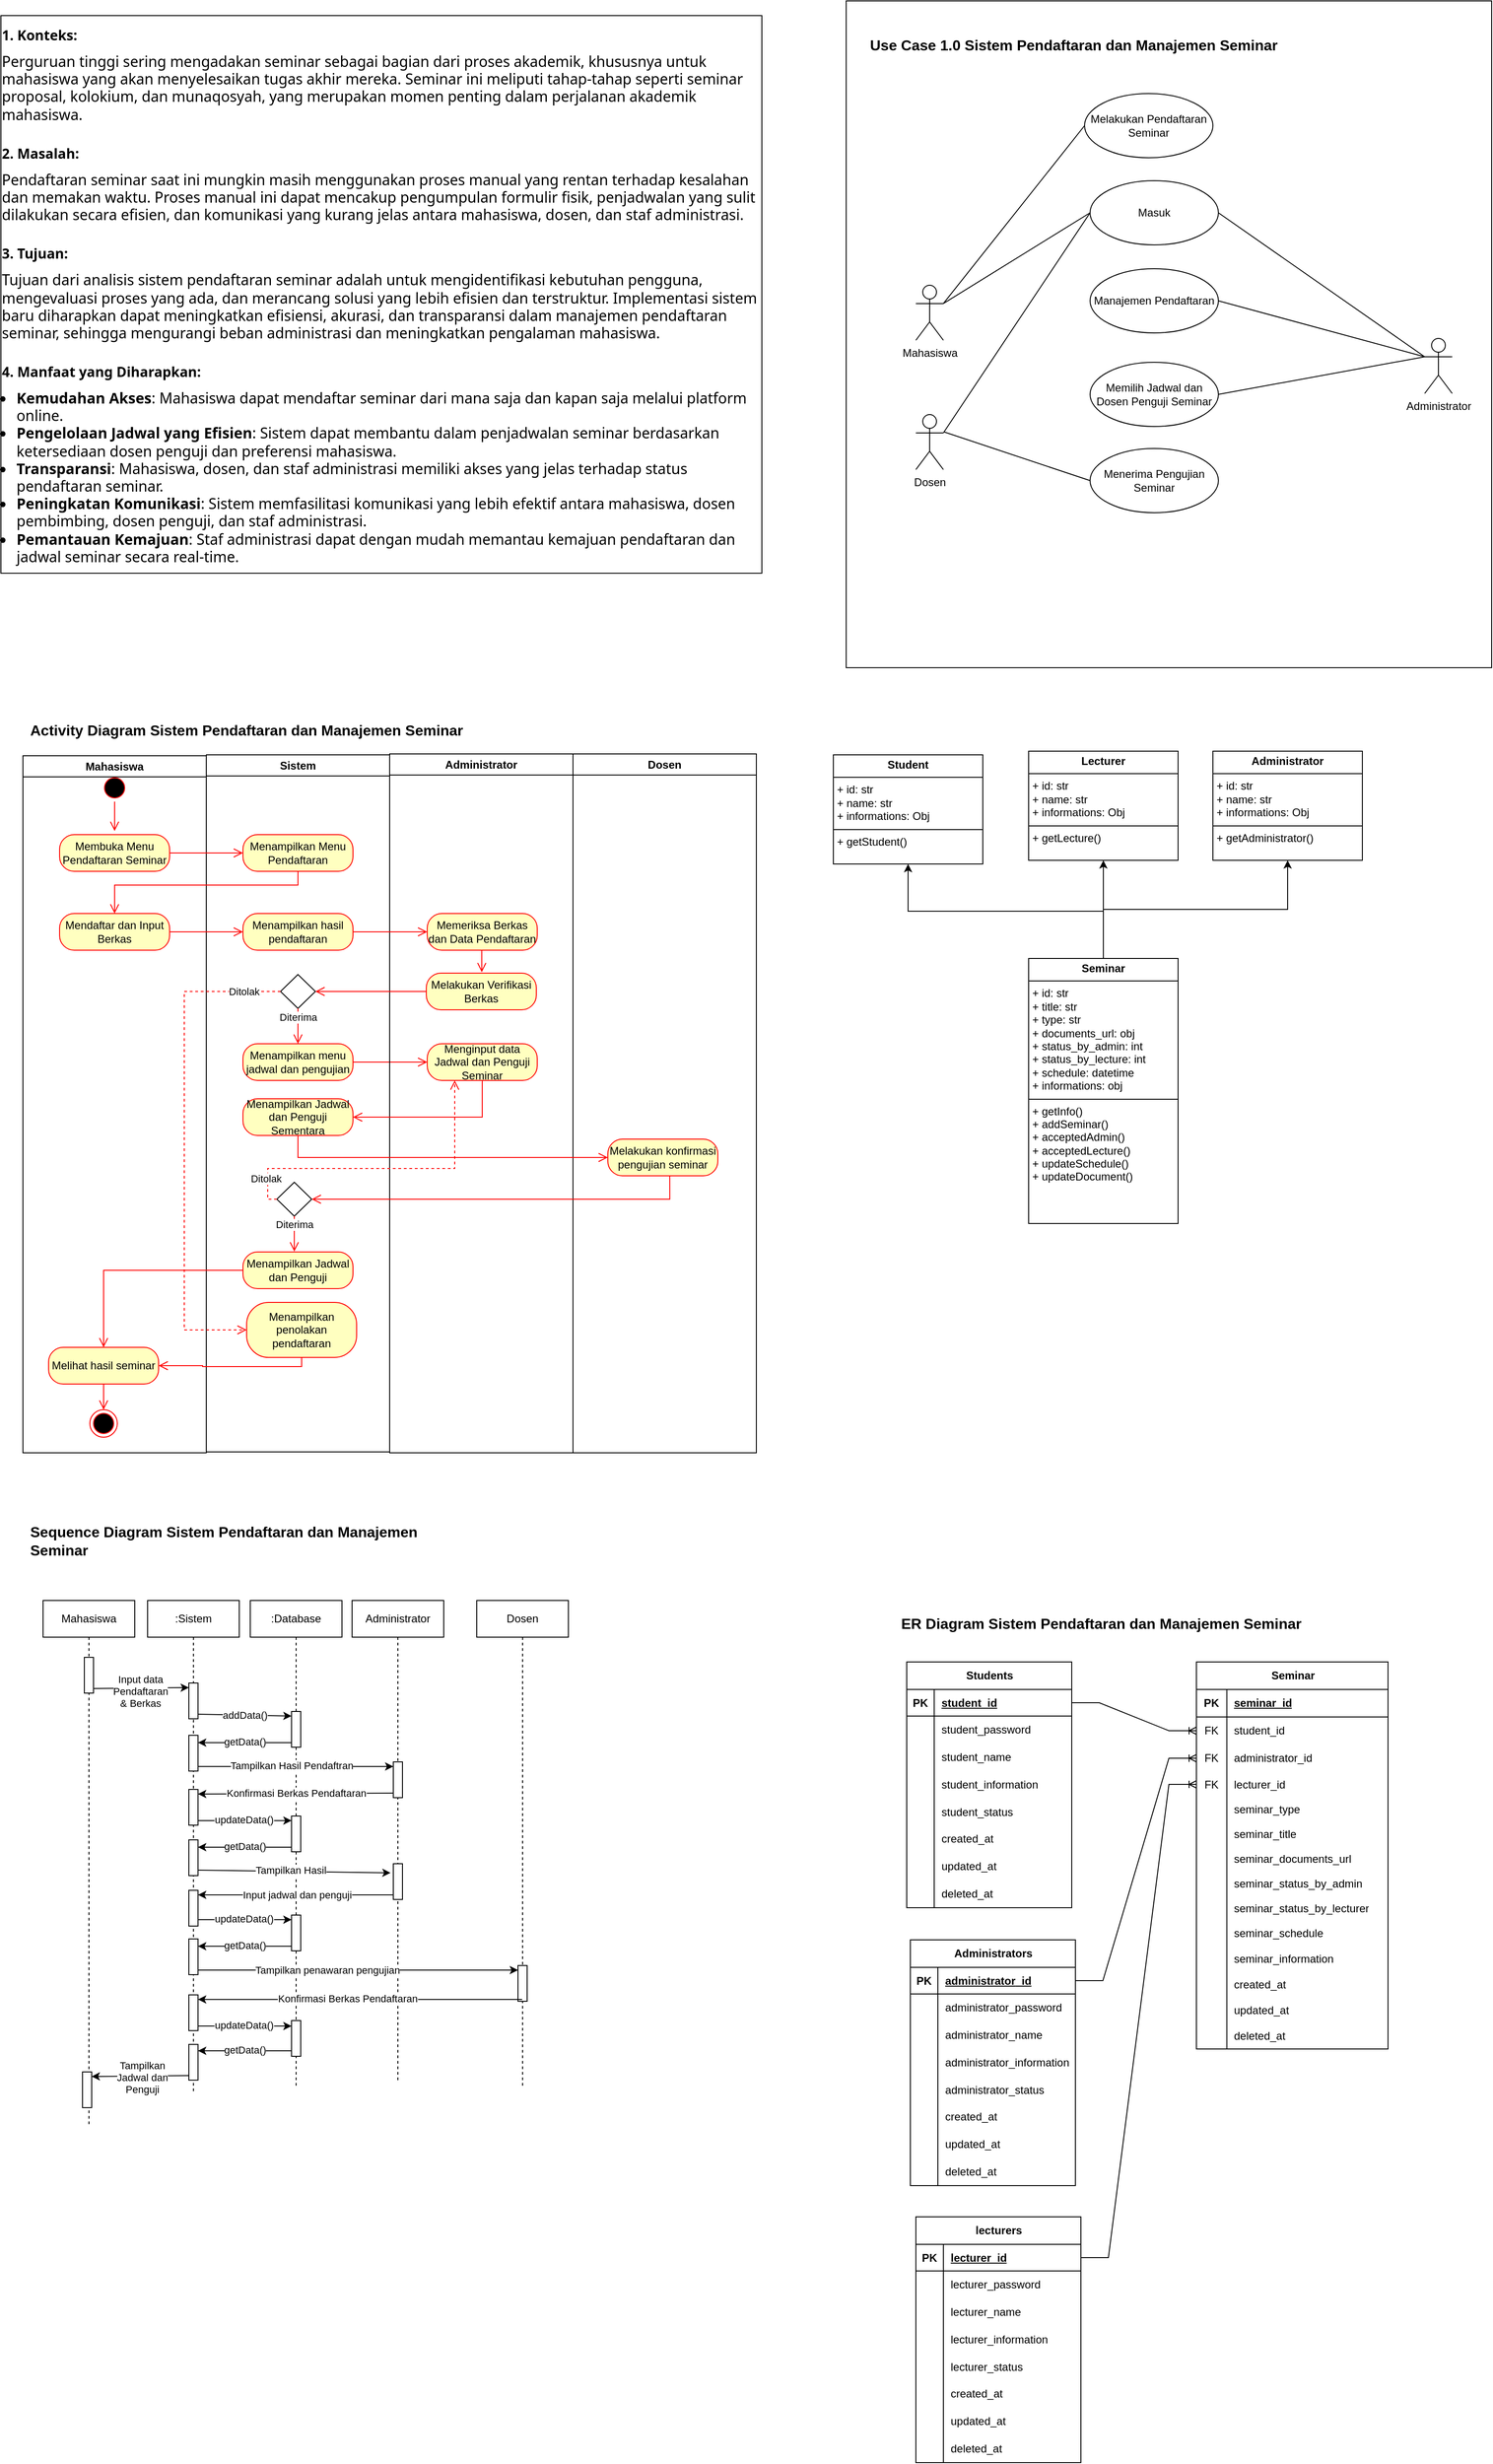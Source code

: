 <mxfile version="24.2.7" type="github">
  <diagram name="Page-1" id="fWyHtkor9l7rRrTD2WUf">
    <mxGraphModel dx="1972" dy="761" grid="0" gridSize="10" guides="1" tooltips="1" connect="1" arrows="1" fold="1" page="1" pageScale="1" pageWidth="850" pageHeight="1100" background="none" math="0" shadow="0">
      <root>
        <mxCell id="0" />
        <mxCell id="1" parent="0" />
        <mxCell id="_0-qu6X5wqAPZ1qLUZdc-36" value="" style="rounded=0;whiteSpace=wrap;html=1;" vertex="1" parent="1">
          <mxGeometry x="82" y="17" width="704" height="727" as="geometry" />
        </mxCell>
        <mxCell id="_0-qu6X5wqAPZ1qLUZdc-2" value="Mahasiswa" style="shape=umlActor;verticalLabelPosition=bottom;verticalAlign=top;html=1;outlineConnect=0;" vertex="1" parent="1">
          <mxGeometry x="158" y="327" width="30" height="60" as="geometry" />
        </mxCell>
        <mxCell id="_0-qu6X5wqAPZ1qLUZdc-4" value="Dosen" style="shape=umlActor;verticalLabelPosition=bottom;verticalAlign=top;html=1;outlineConnect=0;" vertex="1" parent="1">
          <mxGeometry x="158" y="468" width="30" height="60" as="geometry" />
        </mxCell>
        <mxCell id="_0-qu6X5wqAPZ1qLUZdc-5" value="Administrator" style="shape=umlActor;verticalLabelPosition=bottom;verticalAlign=top;html=1;outlineConnect=0;" vertex="1" parent="1">
          <mxGeometry x="713" y="385" width="30" height="60" as="geometry" />
        </mxCell>
        <mxCell id="_0-qu6X5wqAPZ1qLUZdc-7" value="Masuk" style="ellipse;whiteSpace=wrap;html=1;" vertex="1" parent="1">
          <mxGeometry x="348" y="213" width="140" height="70" as="geometry" />
        </mxCell>
        <mxCell id="_0-qu6X5wqAPZ1qLUZdc-9" value="Melakukan Pendaftaran&lt;div&gt;Seminar&lt;/div&gt;" style="ellipse;whiteSpace=wrap;html=1;" vertex="1" parent="1">
          <mxGeometry x="342" y="118" width="140" height="70" as="geometry" />
        </mxCell>
        <mxCell id="_0-qu6X5wqAPZ1qLUZdc-10" value="Manajemen Pendaftaran" style="ellipse;whiteSpace=wrap;html=1;" vertex="1" parent="1">
          <mxGeometry x="348" y="309" width="140" height="70" as="geometry" />
        </mxCell>
        <mxCell id="_0-qu6X5wqAPZ1qLUZdc-12" value="Memilih Jadwal dan Dosen Penguji Seminar" style="ellipse;whiteSpace=wrap;html=1;" vertex="1" parent="1">
          <mxGeometry x="348" y="411" width="140" height="70" as="geometry" />
        </mxCell>
        <mxCell id="_0-qu6X5wqAPZ1qLUZdc-13" value="Menerima Pengujian Seminar" style="ellipse;whiteSpace=wrap;html=1;" vertex="1" parent="1">
          <mxGeometry x="348" y="505" width="140" height="70" as="geometry" />
        </mxCell>
        <mxCell id="_0-qu6X5wqAPZ1qLUZdc-17" value="" style="endArrow=none;html=1;rounded=0;exitX=1;exitY=0.333;exitDx=0;exitDy=0;exitPerimeter=0;entryX=0;entryY=0.5;entryDx=0;entryDy=0;" edge="1" parent="1" source="_0-qu6X5wqAPZ1qLUZdc-2" target="_0-qu6X5wqAPZ1qLUZdc-7">
          <mxGeometry width="50" height="50" relative="1" as="geometry">
            <mxPoint x="407" y="446" as="sourcePoint" />
            <mxPoint x="457" y="396" as="targetPoint" />
          </mxGeometry>
        </mxCell>
        <mxCell id="_0-qu6X5wqAPZ1qLUZdc-18" value="" style="endArrow=none;html=1;rounded=0;entryX=0;entryY=0.5;entryDx=0;entryDy=0;exitX=1;exitY=0.333;exitDx=0;exitDy=0;exitPerimeter=0;" edge="1" parent="1" source="_0-qu6X5wqAPZ1qLUZdc-2" target="_0-qu6X5wqAPZ1qLUZdc-9">
          <mxGeometry width="50" height="50" relative="1" as="geometry">
            <mxPoint x="221" y="381" as="sourcePoint" />
            <mxPoint x="358" y="162" as="targetPoint" />
          </mxGeometry>
        </mxCell>
        <mxCell id="_0-qu6X5wqAPZ1qLUZdc-23" value="" style="endArrow=none;html=1;rounded=0;entryX=0;entryY=0.333;entryDx=0;entryDy=0;entryPerimeter=0;exitX=1;exitY=0.5;exitDx=0;exitDy=0;" edge="1" parent="1" source="_0-qu6X5wqAPZ1qLUZdc-7" target="_0-qu6X5wqAPZ1qLUZdc-5">
          <mxGeometry width="50" height="50" relative="1" as="geometry">
            <mxPoint x="136" y="462" as="sourcePoint" />
            <mxPoint x="358" y="266" as="targetPoint" />
          </mxGeometry>
        </mxCell>
        <mxCell id="_0-qu6X5wqAPZ1qLUZdc-25" value="" style="endArrow=none;html=1;rounded=0;entryX=0;entryY=0.333;entryDx=0;entryDy=0;entryPerimeter=0;exitX=1;exitY=0.5;exitDx=0;exitDy=0;" edge="1" parent="1" source="_0-qu6X5wqAPZ1qLUZdc-10" target="_0-qu6X5wqAPZ1qLUZdc-5">
          <mxGeometry width="50" height="50" relative="1" as="geometry">
            <mxPoint x="498" y="362" as="sourcePoint" />
            <mxPoint x="699" y="236" as="targetPoint" />
          </mxGeometry>
        </mxCell>
        <mxCell id="_0-qu6X5wqAPZ1qLUZdc-26" value="" style="endArrow=none;html=1;rounded=0;entryX=0;entryY=0.333;entryDx=0;entryDy=0;entryPerimeter=0;exitX=1;exitY=0.5;exitDx=0;exitDy=0;" edge="1" parent="1" source="_0-qu6X5wqAPZ1qLUZdc-12" target="_0-qu6X5wqAPZ1qLUZdc-5">
          <mxGeometry width="50" height="50" relative="1" as="geometry">
            <mxPoint x="498" y="466" as="sourcePoint" />
            <mxPoint x="699" y="236" as="targetPoint" />
          </mxGeometry>
        </mxCell>
        <mxCell id="_0-qu6X5wqAPZ1qLUZdc-30" value="" style="endArrow=none;html=1;rounded=0;exitX=1;exitY=0.333;exitDx=0;exitDy=0;exitPerimeter=0;entryX=0;entryY=0.5;entryDx=0;entryDy=0;" edge="1" parent="1" source="_0-qu6X5wqAPZ1qLUZdc-4" target="_0-qu6X5wqAPZ1qLUZdc-7">
          <mxGeometry width="50" height="50" relative="1" as="geometry">
            <mxPoint x="198" y="357" as="sourcePoint" />
            <mxPoint x="358" y="258" as="targetPoint" />
          </mxGeometry>
        </mxCell>
        <mxCell id="_0-qu6X5wqAPZ1qLUZdc-33" value="" style="endArrow=none;html=1;rounded=0;entryX=0;entryY=0.5;entryDx=0;entryDy=0;" edge="1" parent="1" target="_0-qu6X5wqAPZ1qLUZdc-13">
          <mxGeometry width="50" height="50" relative="1" as="geometry">
            <mxPoint x="189" y="487" as="sourcePoint" />
            <mxPoint x="358" y="258" as="targetPoint" />
          </mxGeometry>
        </mxCell>
        <mxCell id="_0-qu6X5wqAPZ1qLUZdc-34" value="&lt;b&gt;&lt;font style=&quot;font-size: 16px;&quot;&gt;Use Case 1.0 Sistem Pendaftaran dan Manajemen Seminar&lt;/font&gt;&lt;/b&gt;" style="text;html=1;align=left;verticalAlign=middle;whiteSpace=wrap;rounded=0;" vertex="1" parent="1">
          <mxGeometry x="106" y="50" width="487" height="30" as="geometry" />
        </mxCell>
        <mxCell id="_0-qu6X5wqAPZ1qLUZdc-42" value="Mahasiswa" style="swimlane;whiteSpace=wrap;html=1;" vertex="1" parent="1">
          <mxGeometry x="-816" y="840" width="200" height="760" as="geometry" />
        </mxCell>
        <mxCell id="_0-qu6X5wqAPZ1qLUZdc-49" value="Mendaftar dan Input Berkas" style="rounded=1;whiteSpace=wrap;html=1;arcSize=40;fontColor=#000000;fillColor=#ffffc0;strokeColor=#ff0000;" vertex="1" parent="_0-qu6X5wqAPZ1qLUZdc-42">
          <mxGeometry x="40" y="172" width="120" height="40" as="geometry" />
        </mxCell>
        <mxCell id="_0-qu6X5wqAPZ1qLUZdc-47" value="" style="ellipse;html=1;shape=startState;fillColor=#000000;strokeColor=#ff0000;" vertex="1" parent="_0-qu6X5wqAPZ1qLUZdc-42">
          <mxGeometry x="85" y="20" width="30" height="30" as="geometry" />
        </mxCell>
        <mxCell id="_0-qu6X5wqAPZ1qLUZdc-72" value="Membuka Menu Pendaftaran Seminar" style="rounded=1;whiteSpace=wrap;html=1;arcSize=40;fontColor=#000000;fillColor=#ffffc0;strokeColor=#ff0000;" vertex="1" parent="_0-qu6X5wqAPZ1qLUZdc-42">
          <mxGeometry x="40" y="86" width="120" height="40" as="geometry" />
        </mxCell>
        <mxCell id="_0-qu6X5wqAPZ1qLUZdc-105" value="Melihat hasil seminar" style="rounded=1;whiteSpace=wrap;html=1;arcSize=40;fontColor=#000000;fillColor=#ffffc0;strokeColor=#ff0000;" vertex="1" parent="_0-qu6X5wqAPZ1qLUZdc-42">
          <mxGeometry x="28.0" y="645" width="120" height="40" as="geometry" />
        </mxCell>
        <mxCell id="_0-qu6X5wqAPZ1qLUZdc-106" value="" style="ellipse;html=1;shape=endState;fillColor=#000000;strokeColor=#ff0000;" vertex="1" parent="_0-qu6X5wqAPZ1qLUZdc-42">
          <mxGeometry x="73" y="713" width="30" height="30" as="geometry" />
        </mxCell>
        <mxCell id="_0-qu6X5wqAPZ1qLUZdc-107" value="" style="edgeStyle=orthogonalEdgeStyle;html=1;verticalAlign=bottom;endArrow=open;endSize=8;strokeColor=#ff0000;rounded=0;exitX=0.5;exitY=1;exitDx=0;exitDy=0;entryX=0.5;entryY=0;entryDx=0;entryDy=0;" edge="1" parent="_0-qu6X5wqAPZ1qLUZdc-42" source="_0-qu6X5wqAPZ1qLUZdc-105" target="_0-qu6X5wqAPZ1qLUZdc-106">
          <mxGeometry relative="1" as="geometry">
            <mxPoint x="158" y="675" as="targetPoint" />
            <mxPoint x="245" y="675" as="sourcePoint" />
          </mxGeometry>
        </mxCell>
        <mxCell id="_0-qu6X5wqAPZ1qLUZdc-43" value="Administrator" style="swimlane;whiteSpace=wrap;html=1;" vertex="1" parent="1">
          <mxGeometry x="-416" y="838" width="200" height="762" as="geometry" />
        </mxCell>
        <mxCell id="_0-qu6X5wqAPZ1qLUZdc-52" value="Memeriksa Berkas dan Data Pendaftaran" style="rounded=1;whiteSpace=wrap;html=1;arcSize=40;fontColor=#000000;fillColor=#ffffc0;strokeColor=#ff0000;" vertex="1" parent="_0-qu6X5wqAPZ1qLUZdc-43">
          <mxGeometry x="41" y="174" width="120" height="40" as="geometry" />
        </mxCell>
        <mxCell id="_0-qu6X5wqAPZ1qLUZdc-53" value="" style="edgeStyle=orthogonalEdgeStyle;html=1;verticalAlign=bottom;endArrow=open;endSize=8;strokeColor=#ff0000;rounded=0;" edge="1" source="_0-qu6X5wqAPZ1qLUZdc-52" parent="_0-qu6X5wqAPZ1qLUZdc-43">
          <mxGeometry relative="1" as="geometry">
            <mxPoint x="100.5" y="238" as="targetPoint" />
          </mxGeometry>
        </mxCell>
        <mxCell id="_0-qu6X5wqAPZ1qLUZdc-61" value="Menginput data Jadwal dan Penguji Seminar" style="rounded=1;whiteSpace=wrap;html=1;arcSize=40;fontColor=#000000;fillColor=#ffffc0;strokeColor=#ff0000;" vertex="1" parent="_0-qu6X5wqAPZ1qLUZdc-43">
          <mxGeometry x="41.0" y="316" width="120" height="40" as="geometry" />
        </mxCell>
        <mxCell id="_0-qu6X5wqAPZ1qLUZdc-86" value="Melakukan Verifikasi Berkas" style="rounded=1;whiteSpace=wrap;html=1;arcSize=40;fontColor=#000000;fillColor=#ffffc0;strokeColor=#ff0000;" vertex="1" parent="_0-qu6X5wqAPZ1qLUZdc-43">
          <mxGeometry x="40" y="239" width="120" height="40" as="geometry" />
        </mxCell>
        <mxCell id="_0-qu6X5wqAPZ1qLUZdc-46" value="Dosen" style="swimlane;whiteSpace=wrap;html=1;" vertex="1" parent="1">
          <mxGeometry x="-216" y="838" width="200" height="762" as="geometry" />
        </mxCell>
        <mxCell id="_0-qu6X5wqAPZ1qLUZdc-64" value="Melakukan konfirmasi pengujian seminar" style="rounded=1;whiteSpace=wrap;html=1;arcSize=40;fontColor=#000000;fillColor=#ffffc0;strokeColor=#ff0000;" vertex="1" parent="_0-qu6X5wqAPZ1qLUZdc-46">
          <mxGeometry x="38" y="420" width="120" height="40" as="geometry" />
        </mxCell>
        <mxCell id="_0-qu6X5wqAPZ1qLUZdc-60" value="" style="edgeStyle=orthogonalEdgeStyle;html=1;verticalAlign=bottom;endArrow=open;endSize=8;strokeColor=#ff0000;rounded=0;exitX=1;exitY=0.5;exitDx=0;exitDy=0;entryX=0;entryY=0.5;entryDx=0;entryDy=0;" edge="1" parent="1" source="_0-qu6X5wqAPZ1qLUZdc-57" target="_0-qu6X5wqAPZ1qLUZdc-61">
          <mxGeometry relative="1" as="geometry">
            <mxPoint x="-317" y="1206" as="targetPoint" />
            <mxPoint x="-317.5" y="1182" as="sourcePoint" />
          </mxGeometry>
        </mxCell>
        <mxCell id="_0-qu6X5wqAPZ1qLUZdc-70" value="Sistem" style="swimlane;whiteSpace=wrap;html=1;" vertex="1" parent="1">
          <mxGeometry x="-616" y="839" width="200" height="760" as="geometry" />
        </mxCell>
        <mxCell id="_0-qu6X5wqAPZ1qLUZdc-78" value="Menampilkan Menu Pendaftaran" style="rounded=1;whiteSpace=wrap;html=1;arcSize=40;fontColor=#000000;fillColor=#ffffc0;strokeColor=#ff0000;" vertex="1" parent="_0-qu6X5wqAPZ1qLUZdc-70">
          <mxGeometry x="40" y="87" width="120" height="40" as="geometry" />
        </mxCell>
        <mxCell id="_0-qu6X5wqAPZ1qLUZdc-83" value="Menampilkan hasil pendaftaran" style="rounded=1;whiteSpace=wrap;html=1;arcSize=40;fontColor=#000000;fillColor=#ffffc0;strokeColor=#ff0000;" vertex="1" parent="_0-qu6X5wqAPZ1qLUZdc-70">
          <mxGeometry x="40" y="173" width="120" height="40" as="geometry" />
        </mxCell>
        <mxCell id="_0-qu6X5wqAPZ1qLUZdc-88" value="" style="rhombus;whiteSpace=wrap;html=1;" vertex="1" parent="_0-qu6X5wqAPZ1qLUZdc-70">
          <mxGeometry x="81" y="239.5" width="38" height="37" as="geometry" />
        </mxCell>
        <mxCell id="_0-qu6X5wqAPZ1qLUZdc-57" value="Menampilkan menu jadwal dan pengujian" style="rounded=1;whiteSpace=wrap;html=1;arcSize=40;fontColor=#000000;fillColor=#ffffc0;strokeColor=#ff0000;" vertex="1" parent="_0-qu6X5wqAPZ1qLUZdc-70">
          <mxGeometry x="40" y="315" width="120" height="40" as="geometry" />
        </mxCell>
        <mxCell id="_0-qu6X5wqAPZ1qLUZdc-91" value="Diterima" style="edgeStyle=orthogonalEdgeStyle;html=1;verticalAlign=bottom;endArrow=open;endSize=8;strokeColor=#ff0000;rounded=0;exitX=0.5;exitY=1;exitDx=0;exitDy=0;entryX=0.5;entryY=0;entryDx=0;entryDy=0;" edge="1" parent="_0-qu6X5wqAPZ1qLUZdc-70" source="_0-qu6X5wqAPZ1qLUZdc-88" target="_0-qu6X5wqAPZ1qLUZdc-57">
          <mxGeometry x="-0.067" relative="1" as="geometry">
            <mxPoint x="108" y="340" as="targetPoint" />
            <mxPoint x="250" y="268" as="sourcePoint" />
            <Array as="points">
              <mxPoint x="100" y="297" />
              <mxPoint x="100" y="297" />
            </Array>
            <mxPoint as="offset" />
          </mxGeometry>
        </mxCell>
        <mxCell id="_0-qu6X5wqAPZ1qLUZdc-93" value="Menampilkan Jadwal dan Penguji Sementara" style="rounded=1;whiteSpace=wrap;html=1;arcSize=40;fontColor=#000000;fillColor=#ffffc0;strokeColor=#ff0000;" vertex="1" parent="_0-qu6X5wqAPZ1qLUZdc-70">
          <mxGeometry x="40" y="375" width="120" height="40" as="geometry" />
        </mxCell>
        <mxCell id="_0-qu6X5wqAPZ1qLUZdc-99" value="Menampilkan Jadwal dan Penguji" style="rounded=1;whiteSpace=wrap;html=1;arcSize=40;fontColor=#000000;fillColor=#ffffc0;strokeColor=#ff0000;" vertex="1" parent="_0-qu6X5wqAPZ1qLUZdc-70">
          <mxGeometry x="40" y="542" width="120" height="40" as="geometry" />
        </mxCell>
        <mxCell id="_0-qu6X5wqAPZ1qLUZdc-101" value="" style="rhombus;whiteSpace=wrap;html=1;" vertex="1" parent="_0-qu6X5wqAPZ1qLUZdc-70">
          <mxGeometry x="77" y="466" width="38" height="37" as="geometry" />
        </mxCell>
        <mxCell id="_0-qu6X5wqAPZ1qLUZdc-102" value="Diterima" style="edgeStyle=orthogonalEdgeStyle;html=1;verticalAlign=bottom;endArrow=open;endSize=8;strokeColor=#ff0000;rounded=0;exitX=0.5;exitY=1;exitDx=0;exitDy=0;entryX=0.5;entryY=0;entryDx=0;entryDy=0;" edge="1" parent="_0-qu6X5wqAPZ1qLUZdc-70" source="_0-qu6X5wqAPZ1qLUZdc-101">
          <mxGeometry x="-0.067" relative="1" as="geometry">
            <mxPoint x="96" y="541.5" as="targetPoint" />
            <mxPoint x="246" y="494.5" as="sourcePoint" />
            <Array as="points">
              <mxPoint x="96" y="523.5" />
              <mxPoint x="96" y="523.5" />
            </Array>
            <mxPoint as="offset" />
          </mxGeometry>
        </mxCell>
        <mxCell id="_0-qu6X5wqAPZ1qLUZdc-112" value="Menampilkan penolakan pendaftaran" style="rounded=1;whiteSpace=wrap;html=1;arcSize=40;fontColor=#000000;fillColor=#ffffc0;strokeColor=#ff0000;" vertex="1" parent="_0-qu6X5wqAPZ1qLUZdc-70">
          <mxGeometry x="44" y="597" width="120" height="60" as="geometry" />
        </mxCell>
        <mxCell id="_0-qu6X5wqAPZ1qLUZdc-113" value="" style="edgeStyle=orthogonalEdgeStyle;html=1;verticalAlign=bottom;endArrow=open;endSize=8;strokeColor=#ff0000;rounded=0;exitX=0;exitY=0.5;exitDx=0;exitDy=0;entryX=0;entryY=0.5;entryDx=0;entryDy=0;dashed=1;" edge="1" parent="_0-qu6X5wqAPZ1qLUZdc-70" source="_0-qu6X5wqAPZ1qLUZdc-88" target="_0-qu6X5wqAPZ1qLUZdc-112">
          <mxGeometry relative="1" as="geometry">
            <mxPoint x="-37" y="572" as="targetPoint" />
            <mxPoint x="80" y="256" as="sourcePoint" />
            <Array as="points">
              <mxPoint x="-24" y="258" />
              <mxPoint x="-24" y="627" />
            </Array>
          </mxGeometry>
        </mxCell>
        <mxCell id="_0-qu6X5wqAPZ1qLUZdc-116" value="Ditolak" style="edgeLabel;html=1;align=center;verticalAlign=middle;resizable=0;points=[];" vertex="1" connectable="0" parent="_0-qu6X5wqAPZ1qLUZdc-113">
          <mxGeometry x="-0.851" relative="1" as="geometry">
            <mxPoint as="offset" />
          </mxGeometry>
        </mxCell>
        <mxCell id="_0-qu6X5wqAPZ1qLUZdc-48" value="" style="edgeStyle=orthogonalEdgeStyle;html=1;verticalAlign=bottom;endArrow=open;endSize=8;strokeColor=#ff0000;rounded=0;" edge="1" source="_0-qu6X5wqAPZ1qLUZdc-47" parent="1">
          <mxGeometry relative="1" as="geometry">
            <mxPoint x="-716" y="922" as="targetPoint" />
          </mxGeometry>
        </mxCell>
        <mxCell id="_0-qu6X5wqAPZ1qLUZdc-79" value="" style="edgeStyle=orthogonalEdgeStyle;html=1;verticalAlign=bottom;endArrow=open;endSize=8;strokeColor=#ff0000;rounded=0;entryX=0.5;entryY=0;entryDx=0;entryDy=0;" edge="1" source="_0-qu6X5wqAPZ1qLUZdc-78" parent="1" target="_0-qu6X5wqAPZ1qLUZdc-49">
          <mxGeometry relative="1" as="geometry">
            <mxPoint x="-516" y="1026" as="targetPoint" />
            <Array as="points">
              <mxPoint x="-516" y="981" />
              <mxPoint x="-716" y="981" />
            </Array>
          </mxGeometry>
        </mxCell>
        <mxCell id="_0-qu6X5wqAPZ1qLUZdc-82" value="" style="edgeStyle=orthogonalEdgeStyle;html=1;verticalAlign=bottom;endArrow=open;endSize=8;strokeColor=#ff0000;rounded=0;entryX=0;entryY=0.5;entryDx=0;entryDy=0;exitX=1;exitY=0.5;exitDx=0;exitDy=0;" edge="1" parent="1" source="_0-qu6X5wqAPZ1qLUZdc-72" target="_0-qu6X5wqAPZ1qLUZdc-78">
          <mxGeometry relative="1" as="geometry">
            <mxPoint x="-706" y="932" as="targetPoint" />
            <mxPoint x="-706" y="900" as="sourcePoint" />
          </mxGeometry>
        </mxCell>
        <mxCell id="_0-qu6X5wqAPZ1qLUZdc-84" value="" style="edgeStyle=orthogonalEdgeStyle;html=1;verticalAlign=bottom;endArrow=open;endSize=8;strokeColor=#ff0000;rounded=0;entryX=0;entryY=0.5;entryDx=0;entryDy=0;exitX=1;exitY=0.5;exitDx=0;exitDy=0;" edge="1" parent="1" source="_0-qu6X5wqAPZ1qLUZdc-49" target="_0-qu6X5wqAPZ1qLUZdc-83">
          <mxGeometry relative="1" as="geometry">
            <mxPoint x="-566" y="956" as="targetPoint" />
            <mxPoint x="-646" y="956" as="sourcePoint" />
          </mxGeometry>
        </mxCell>
        <mxCell id="_0-qu6X5wqAPZ1qLUZdc-85" value="" style="edgeStyle=orthogonalEdgeStyle;html=1;verticalAlign=bottom;endArrow=open;endSize=8;strokeColor=#ff0000;rounded=0;entryX=0;entryY=0.5;entryDx=0;entryDy=0;exitX=1;exitY=0.5;exitDx=0;exitDy=0;" edge="1" parent="1" source="_0-qu6X5wqAPZ1qLUZdc-83" target="_0-qu6X5wqAPZ1qLUZdc-52">
          <mxGeometry relative="1" as="geometry">
            <mxPoint x="-566" y="1042" as="targetPoint" />
            <mxPoint x="-450" y="1034" as="sourcePoint" />
          </mxGeometry>
        </mxCell>
        <mxCell id="_0-qu6X5wqAPZ1qLUZdc-89" value="" style="edgeStyle=orthogonalEdgeStyle;html=1;verticalAlign=bottom;endArrow=open;endSize=8;strokeColor=#ff0000;rounded=0;exitX=0;exitY=0.5;exitDx=0;exitDy=0;entryX=1;entryY=0.5;entryDx=0;entryDy=0;" edge="1" parent="1" source="_0-qu6X5wqAPZ1qLUZdc-86" target="_0-qu6X5wqAPZ1qLUZdc-88">
          <mxGeometry relative="1" as="geometry">
            <mxPoint x="-454" y="1132" as="targetPoint" />
            <mxPoint x="-307.5" y="1192" as="sourcePoint" />
          </mxGeometry>
        </mxCell>
        <mxCell id="_0-qu6X5wqAPZ1qLUZdc-95" value="" style="edgeStyle=orthogonalEdgeStyle;html=1;verticalAlign=bottom;endArrow=open;endSize=8;strokeColor=#ff0000;rounded=0;exitX=0.5;exitY=1;exitDx=0;exitDy=0;entryX=1;entryY=0.5;entryDx=0;entryDy=0;" edge="1" parent="1" source="_0-qu6X5wqAPZ1qLUZdc-61" target="_0-qu6X5wqAPZ1qLUZdc-93">
          <mxGeometry relative="1" as="geometry">
            <mxPoint x="-365" y="1184" as="targetPoint" />
            <mxPoint x="-446" y="1184" as="sourcePoint" />
          </mxGeometry>
        </mxCell>
        <mxCell id="_0-qu6X5wqAPZ1qLUZdc-97" value="" style="edgeStyle=orthogonalEdgeStyle;html=1;verticalAlign=bottom;endArrow=open;endSize=8;strokeColor=#ff0000;rounded=0;exitX=0.5;exitY=1;exitDx=0;exitDy=0;entryX=0;entryY=0.5;entryDx=0;entryDy=0;" edge="1" parent="1" source="_0-qu6X5wqAPZ1qLUZdc-93" target="_0-qu6X5wqAPZ1qLUZdc-64">
          <mxGeometry relative="1" as="geometry">
            <mxPoint x="-365" y="1184" as="targetPoint" />
            <mxPoint x="-446" y="1184" as="sourcePoint" />
          </mxGeometry>
        </mxCell>
        <mxCell id="_0-qu6X5wqAPZ1qLUZdc-65" value="" style="edgeStyle=orthogonalEdgeStyle;html=1;verticalAlign=bottom;endArrow=open;endSize=8;strokeColor=#ff0000;rounded=0;entryX=1;entryY=0.5;entryDx=0;entryDy=0;exitX=0.563;exitY=0.996;exitDx=0;exitDy=0;exitPerimeter=0;" edge="1" source="_0-qu6X5wqAPZ1qLUZdc-64" parent="1" target="_0-qu6X5wqAPZ1qLUZdc-101">
          <mxGeometry relative="1" as="geometry">
            <mxPoint x="-119" y="1340" as="targetPoint" />
          </mxGeometry>
        </mxCell>
        <mxCell id="_0-qu6X5wqAPZ1qLUZdc-103" value="" style="edgeStyle=orthogonalEdgeStyle;html=1;verticalAlign=bottom;endArrow=open;endSize=8;strokeColor=#ff0000;rounded=0;entryX=0.25;entryY=1;entryDx=0;entryDy=0;exitX=0;exitY=0.5;exitDx=0;exitDy=0;dashed=1;" edge="1" parent="1" source="_0-qu6X5wqAPZ1qLUZdc-101" target="_0-qu6X5wqAPZ1qLUZdc-61">
          <mxGeometry relative="1" as="geometry">
            <mxPoint x="-491" y="1333" as="targetPoint" />
            <mxPoint x="-100" y="1308" as="sourcePoint" />
            <Array as="points">
              <mxPoint x="-549" y="1324" />
              <mxPoint x="-549" y="1290" />
              <mxPoint x="-345" y="1290" />
            </Array>
          </mxGeometry>
        </mxCell>
        <mxCell id="_0-qu6X5wqAPZ1qLUZdc-104" value="Ditolak" style="edgeLabel;html=1;align=center;verticalAlign=middle;resizable=0;points=[];" vertex="1" connectable="0" parent="_0-qu6X5wqAPZ1qLUZdc-103">
          <mxGeometry x="-0.812" y="2" relative="1" as="geometry">
            <mxPoint as="offset" />
          </mxGeometry>
        </mxCell>
        <mxCell id="_0-qu6X5wqAPZ1qLUZdc-100" value="" style="edgeStyle=orthogonalEdgeStyle;html=1;verticalAlign=bottom;endArrow=open;endSize=8;strokeColor=#ff0000;rounded=0;" edge="1" source="_0-qu6X5wqAPZ1qLUZdc-99" parent="1" target="_0-qu6X5wqAPZ1qLUZdc-105">
          <mxGeometry relative="1" as="geometry">
            <mxPoint x="-516" y="1480" as="targetPoint" />
          </mxGeometry>
        </mxCell>
        <mxCell id="_0-qu6X5wqAPZ1qLUZdc-115" value="" style="edgeStyle=orthogonalEdgeStyle;html=1;verticalAlign=bottom;endArrow=open;endSize=8;strokeColor=#ff0000;rounded=0;exitX=0.5;exitY=1;exitDx=0;exitDy=0;entryX=1;entryY=0.5;entryDx=0;entryDy=0;" edge="1" parent="1" source="_0-qu6X5wqAPZ1qLUZdc-112" target="_0-qu6X5wqAPZ1qLUZdc-105">
          <mxGeometry relative="1" as="geometry">
            <mxPoint x="-718" y="1495" as="targetPoint" />
            <mxPoint x="-566" y="1411" as="sourcePoint" />
          </mxGeometry>
        </mxCell>
        <mxCell id="_0-qu6X5wqAPZ1qLUZdc-117" value="&lt;b&gt;&lt;font style=&quot;font-size: 16px;&quot;&gt;Activity Diagram Sistem Pendaftaran dan Manajemen Seminar&lt;/font&gt;&lt;/b&gt;" style="text;html=1;align=left;verticalAlign=middle;whiteSpace=wrap;rounded=0;" vertex="1" parent="1">
          <mxGeometry x="-810" y="797" width="487" height="30" as="geometry" />
        </mxCell>
        <mxCell id="_0-qu6X5wqAPZ1qLUZdc-121" value="Mahasiswa" style="shape=umlLifeline;perimeter=lifelinePerimeter;whiteSpace=wrap;html=1;container=1;dropTarget=0;collapsible=0;recursiveResize=0;outlineConnect=0;portConstraint=eastwest;newEdgeStyle={&quot;curved&quot;:0,&quot;rounded&quot;:0};" vertex="1" parent="1">
          <mxGeometry x="-794" y="1761" width="100" height="572" as="geometry" />
        </mxCell>
        <mxCell id="_0-qu6X5wqAPZ1qLUZdc-126" value="" style="html=1;points=[[0,0,0,0,5],[0,1,0,0,-5],[1,0,0,0,5],[1,1,0,0,-5]];perimeter=orthogonalPerimeter;outlineConnect=0;targetShapes=umlLifeline;portConstraint=eastwest;newEdgeStyle={&quot;curved&quot;:0,&quot;rounded&quot;:0};" vertex="1" parent="_0-qu6X5wqAPZ1qLUZdc-121">
          <mxGeometry x="45" y="62" width="10" height="39" as="geometry" />
        </mxCell>
        <mxCell id="_0-qu6X5wqAPZ1qLUZdc-177" value="" style="html=1;points=[[0,0,0,0,5],[0,1,0,0,-5],[1,0,0,0,5],[1,1,0,0,-5]];perimeter=orthogonalPerimeter;outlineConnect=0;targetShapes=umlLifeline;portConstraint=eastwest;newEdgeStyle={&quot;curved&quot;:0,&quot;rounded&quot;:0};" vertex="1" parent="_0-qu6X5wqAPZ1qLUZdc-121">
          <mxGeometry x="43" y="514" width="10" height="39" as="geometry" />
        </mxCell>
        <mxCell id="_0-qu6X5wqAPZ1qLUZdc-122" value="Administrator" style="shape=umlLifeline;perimeter=lifelinePerimeter;whiteSpace=wrap;html=1;container=1;dropTarget=0;collapsible=0;recursiveResize=0;outlineConnect=0;portConstraint=eastwest;newEdgeStyle={&quot;curved&quot;:0,&quot;rounded&quot;:0};" vertex="1" parent="1">
          <mxGeometry x="-457" y="1761" width="100" height="525" as="geometry" />
        </mxCell>
        <mxCell id="_0-qu6X5wqAPZ1qLUZdc-136" value="" style="html=1;points=[[0,0,0,0,5],[0,1,0,0,-5],[1,0,0,0,5],[1,1,0,0,-5]];perimeter=orthogonalPerimeter;outlineConnect=0;targetShapes=umlLifeline;portConstraint=eastwest;newEdgeStyle={&quot;curved&quot;:0,&quot;rounded&quot;:0};" vertex="1" parent="_0-qu6X5wqAPZ1qLUZdc-122">
          <mxGeometry x="45" y="176" width="10" height="39" as="geometry" />
        </mxCell>
        <mxCell id="_0-qu6X5wqAPZ1qLUZdc-152" value="" style="html=1;points=[[0,0,0,0,5],[0,1,0,0,-5],[1,0,0,0,5],[1,1,0,0,-5]];perimeter=orthogonalPerimeter;outlineConnect=0;targetShapes=umlLifeline;portConstraint=eastwest;newEdgeStyle={&quot;curved&quot;:0,&quot;rounded&quot;:0};" vertex="1" parent="_0-qu6X5wqAPZ1qLUZdc-122">
          <mxGeometry x="45" y="287" width="10" height="39" as="geometry" />
        </mxCell>
        <mxCell id="_0-qu6X5wqAPZ1qLUZdc-123" value="Dosen" style="shape=umlLifeline;perimeter=lifelinePerimeter;whiteSpace=wrap;html=1;container=1;dropTarget=0;collapsible=0;recursiveResize=0;outlineConnect=0;portConstraint=eastwest;newEdgeStyle={&quot;curved&quot;:0,&quot;rounded&quot;:0};" vertex="1" parent="1">
          <mxGeometry x="-321" y="1761" width="100" height="530" as="geometry" />
        </mxCell>
        <mxCell id="_0-qu6X5wqAPZ1qLUZdc-162" value="" style="html=1;points=[[0,0,0,0,5],[0,1,0,0,-5],[1,0,0,0,5],[1,1,0,0,-5]];perimeter=orthogonalPerimeter;outlineConnect=0;targetShapes=umlLifeline;portConstraint=eastwest;newEdgeStyle={&quot;curved&quot;:0,&quot;rounded&quot;:0};" vertex="1" parent="_0-qu6X5wqAPZ1qLUZdc-123">
          <mxGeometry x="45" y="398" width="10" height="39" as="geometry" />
        </mxCell>
        <mxCell id="_0-qu6X5wqAPZ1qLUZdc-124" value=":Sistem" style="shape=umlLifeline;perimeter=lifelinePerimeter;whiteSpace=wrap;html=1;container=1;dropTarget=0;collapsible=0;recursiveResize=0;outlineConnect=0;portConstraint=eastwest;newEdgeStyle={&quot;curved&quot;:0,&quot;rounded&quot;:0};" vertex="1" parent="1">
          <mxGeometry x="-680" y="1761" width="100" height="538" as="geometry" />
        </mxCell>
        <mxCell id="_0-qu6X5wqAPZ1qLUZdc-127" value="" style="html=1;points=[[0,0,0,0,5],[0,1,0,0,-5],[1,0,0,0,5],[1,1,0,0,-5]];perimeter=orthogonalPerimeter;outlineConnect=0;targetShapes=umlLifeline;portConstraint=eastwest;newEdgeStyle={&quot;curved&quot;:0,&quot;rounded&quot;:0};" vertex="1" parent="_0-qu6X5wqAPZ1qLUZdc-124">
          <mxGeometry x="45" y="90" width="10" height="39" as="geometry" />
        </mxCell>
        <mxCell id="_0-qu6X5wqAPZ1qLUZdc-133" value="" style="html=1;points=[[0,0,0,0,5],[0,1,0,0,-5],[1,0,0,0,5],[1,1,0,0,-5]];perimeter=orthogonalPerimeter;outlineConnect=0;targetShapes=umlLifeline;portConstraint=eastwest;newEdgeStyle={&quot;curved&quot;:0,&quot;rounded&quot;:0};" vertex="1" parent="_0-qu6X5wqAPZ1qLUZdc-124">
          <mxGeometry x="45" y="147" width="10" height="39" as="geometry" />
        </mxCell>
        <mxCell id="_0-qu6X5wqAPZ1qLUZdc-139" value="" style="html=1;points=[[0,0,0,0,5],[0,1,0,0,-5],[1,0,0,0,5],[1,1,0,0,-5]];perimeter=orthogonalPerimeter;outlineConnect=0;targetShapes=umlLifeline;portConstraint=eastwest;newEdgeStyle={&quot;curved&quot;:0,&quot;rounded&quot;:0};" vertex="1" parent="_0-qu6X5wqAPZ1qLUZdc-124">
          <mxGeometry x="45" y="206" width="10" height="39" as="geometry" />
        </mxCell>
        <mxCell id="_0-qu6X5wqAPZ1qLUZdc-153" value="" style="html=1;points=[[0,0,0,0,5],[0,1,0,0,-5],[1,0,0,0,5],[1,1,0,0,-5]];perimeter=orthogonalPerimeter;outlineConnect=0;targetShapes=umlLifeline;portConstraint=eastwest;newEdgeStyle={&quot;curved&quot;:0,&quot;rounded&quot;:0};" vertex="1" parent="_0-qu6X5wqAPZ1qLUZdc-124">
          <mxGeometry x="45" y="316" width="10" height="39" as="geometry" />
        </mxCell>
        <mxCell id="_0-qu6X5wqAPZ1qLUZdc-125" value=":Database" style="shape=umlLifeline;perimeter=lifelinePerimeter;whiteSpace=wrap;html=1;container=1;dropTarget=0;collapsible=0;recursiveResize=0;outlineConnect=0;portConstraint=eastwest;newEdgeStyle={&quot;curved&quot;:0,&quot;rounded&quot;:0};" vertex="1" parent="1">
          <mxGeometry x="-568" y="1761" width="100" height="530" as="geometry" />
        </mxCell>
        <mxCell id="_0-qu6X5wqAPZ1qLUZdc-130" value="" style="html=1;points=[[0,0,0,0,5],[0,1,0,0,-5],[1,0,0,0,5],[1,1,0,0,-5]];perimeter=orthogonalPerimeter;outlineConnect=0;targetShapes=umlLifeline;portConstraint=eastwest;newEdgeStyle={&quot;curved&quot;:0,&quot;rounded&quot;:0};" vertex="1" parent="_0-qu6X5wqAPZ1qLUZdc-125">
          <mxGeometry x="45" y="121" width="10" height="39" as="geometry" />
        </mxCell>
        <mxCell id="_0-qu6X5wqAPZ1qLUZdc-142" value="" style="html=1;points=[[0,0,0,0,5],[0,1,0,0,-5],[1,0,0,0,5],[1,1,0,0,-5]];perimeter=orthogonalPerimeter;outlineConnect=0;targetShapes=umlLifeline;portConstraint=eastwest;newEdgeStyle={&quot;curved&quot;:0,&quot;rounded&quot;:0};" vertex="1" parent="_0-qu6X5wqAPZ1qLUZdc-125">
          <mxGeometry x="45" y="235" width="10" height="39" as="geometry" />
        </mxCell>
        <mxCell id="_0-qu6X5wqAPZ1qLUZdc-147" value="" style="html=1;points=[[0,0,0,0,5],[0,1,0,0,-5],[1,0,0,0,5],[1,1,0,0,-5]];perimeter=orthogonalPerimeter;outlineConnect=0;targetShapes=umlLifeline;portConstraint=eastwest;newEdgeStyle={&quot;curved&quot;:0,&quot;rounded&quot;:0};" vertex="1" parent="_0-qu6X5wqAPZ1qLUZdc-125">
          <mxGeometry x="-67" y="261" width="10" height="39" as="geometry" />
        </mxCell>
        <mxCell id="_0-qu6X5wqAPZ1qLUZdc-148" style="edgeStyle=none;rounded=0;orthogonalLoop=1;jettySize=auto;html=1;curved=0;exitX=0;exitY=1;exitDx=0;exitDy=-5;exitPerimeter=0;" edge="1" parent="_0-qu6X5wqAPZ1qLUZdc-125" target="_0-qu6X5wqAPZ1qLUZdc-147">
          <mxGeometry relative="1" as="geometry">
            <mxPoint x="45" y="269" as="sourcePoint" />
          </mxGeometry>
        </mxCell>
        <mxCell id="_0-qu6X5wqAPZ1qLUZdc-149" value="getData()" style="edgeLabel;html=1;align=center;verticalAlign=middle;resizable=0;points=[];" vertex="1" connectable="0" parent="_0-qu6X5wqAPZ1qLUZdc-148">
          <mxGeometry x="-0.22" relative="1" as="geometry">
            <mxPoint x="-11" y="-1" as="offset" />
          </mxGeometry>
        </mxCell>
        <mxCell id="_0-qu6X5wqAPZ1qLUZdc-156" value="" style="html=1;points=[[0,0,0,0,5],[0,1,0,0,-5],[1,0,0,0,5],[1,1,0,0,-5]];perimeter=orthogonalPerimeter;outlineConnect=0;targetShapes=umlLifeline;portConstraint=eastwest;newEdgeStyle={&quot;curved&quot;:0,&quot;rounded&quot;:0};" vertex="1" parent="_0-qu6X5wqAPZ1qLUZdc-125">
          <mxGeometry x="45" y="343" width="10" height="39" as="geometry" />
        </mxCell>
        <mxCell id="_0-qu6X5wqAPZ1qLUZdc-157" value="" style="html=1;points=[[0,0,0,0,5],[0,1,0,0,-5],[1,0,0,0,5],[1,1,0,0,-5]];perimeter=orthogonalPerimeter;outlineConnect=0;targetShapes=umlLifeline;portConstraint=eastwest;newEdgeStyle={&quot;curved&quot;:0,&quot;rounded&quot;:0};" vertex="1" parent="_0-qu6X5wqAPZ1qLUZdc-125">
          <mxGeometry x="-67" y="369" width="10" height="39" as="geometry" />
        </mxCell>
        <mxCell id="_0-qu6X5wqAPZ1qLUZdc-158" style="edgeStyle=none;rounded=0;orthogonalLoop=1;jettySize=auto;html=1;curved=0;exitX=0;exitY=1;exitDx=0;exitDy=-5;exitPerimeter=0;" edge="1" parent="_0-qu6X5wqAPZ1qLUZdc-125" target="_0-qu6X5wqAPZ1qLUZdc-157">
          <mxGeometry relative="1" as="geometry">
            <mxPoint x="45" y="377" as="sourcePoint" />
          </mxGeometry>
        </mxCell>
        <mxCell id="_0-qu6X5wqAPZ1qLUZdc-159" value="getData()" style="edgeLabel;html=1;align=center;verticalAlign=middle;resizable=0;points=[];" vertex="1" connectable="0" parent="_0-qu6X5wqAPZ1qLUZdc-158">
          <mxGeometry x="-0.22" relative="1" as="geometry">
            <mxPoint x="-11" y="-1" as="offset" />
          </mxGeometry>
        </mxCell>
        <mxCell id="_0-qu6X5wqAPZ1qLUZdc-160" style="edgeStyle=none;rounded=0;orthogonalLoop=1;jettySize=auto;html=1;curved=0;exitX=1;exitY=1;exitDx=0;exitDy=-5;exitPerimeter=0;entryX=0;entryY=0;entryDx=0;entryDy=5;entryPerimeter=0;" edge="1" parent="_0-qu6X5wqAPZ1qLUZdc-125" target="_0-qu6X5wqAPZ1qLUZdc-156">
          <mxGeometry relative="1" as="geometry">
            <mxPoint x="-57" y="348" as="sourcePoint" />
          </mxGeometry>
        </mxCell>
        <mxCell id="_0-qu6X5wqAPZ1qLUZdc-161" value="updateData()" style="edgeLabel;html=1;align=center;verticalAlign=middle;resizable=0;points=[];" vertex="1" connectable="0" parent="_0-qu6X5wqAPZ1qLUZdc-160">
          <mxGeometry x="-0.141" y="1" relative="1" as="geometry">
            <mxPoint x="6" as="offset" />
          </mxGeometry>
        </mxCell>
        <mxCell id="_0-qu6X5wqAPZ1qLUZdc-165" value="" style="html=1;points=[[0,0,0,0,5],[0,1,0,0,-5],[1,0,0,0,5],[1,1,0,0,-5]];perimeter=orthogonalPerimeter;outlineConnect=0;targetShapes=umlLifeline;portConstraint=eastwest;newEdgeStyle={&quot;curved&quot;:0,&quot;rounded&quot;:0};" vertex="1" parent="_0-qu6X5wqAPZ1qLUZdc-125">
          <mxGeometry x="-67" y="430" width="10" height="39" as="geometry" />
        </mxCell>
        <mxCell id="_0-qu6X5wqAPZ1qLUZdc-168" style="edgeStyle=none;rounded=0;orthogonalLoop=1;jettySize=auto;html=1;curved=0;exitX=1;exitY=1;exitDx=0;exitDy=-5;exitPerimeter=0;entryX=0;entryY=0;entryDx=0;entryDy=5;entryPerimeter=0;" edge="1" parent="_0-qu6X5wqAPZ1qLUZdc-125" source="_0-qu6X5wqAPZ1qLUZdc-165">
          <mxGeometry relative="1" as="geometry">
            <mxPoint x="45" y="464" as="targetPoint" />
          </mxGeometry>
        </mxCell>
        <mxCell id="_0-qu6X5wqAPZ1qLUZdc-169" value="updateData()" style="edgeLabel;html=1;align=center;verticalAlign=middle;resizable=0;points=[];" vertex="1" connectable="0" parent="_0-qu6X5wqAPZ1qLUZdc-168">
          <mxGeometry x="-0.141" y="1" relative="1" as="geometry">
            <mxPoint x="6" as="offset" />
          </mxGeometry>
        </mxCell>
        <mxCell id="_0-qu6X5wqAPZ1qLUZdc-170" value="" style="html=1;points=[[0,0,0,0,5],[0,1,0,0,-5],[1,0,0,0,5],[1,1,0,0,-5]];perimeter=orthogonalPerimeter;outlineConnect=0;targetShapes=umlLifeline;portConstraint=eastwest;newEdgeStyle={&quot;curved&quot;:0,&quot;rounded&quot;:0};" vertex="1" parent="_0-qu6X5wqAPZ1qLUZdc-125">
          <mxGeometry x="45" y="458" width="10" height="39" as="geometry" />
        </mxCell>
        <mxCell id="_0-qu6X5wqAPZ1qLUZdc-171" value="" style="html=1;points=[[0,0,0,0,5],[0,1,0,0,-5],[1,0,0,0,5],[1,1,0,0,-5]];perimeter=orthogonalPerimeter;outlineConnect=0;targetShapes=umlLifeline;portConstraint=eastwest;newEdgeStyle={&quot;curved&quot;:0,&quot;rounded&quot;:0};" vertex="1" parent="_0-qu6X5wqAPZ1qLUZdc-125">
          <mxGeometry x="-67" y="484" width="10" height="39" as="geometry" />
        </mxCell>
        <mxCell id="_0-qu6X5wqAPZ1qLUZdc-128" style="edgeStyle=none;rounded=0;orthogonalLoop=1;jettySize=auto;html=1;curved=0;exitX=1;exitY=1;exitDx=0;exitDy=-5;exitPerimeter=0;entryX=0;entryY=0;entryDx=0;entryDy=5;entryPerimeter=0;" edge="1" parent="1" source="_0-qu6X5wqAPZ1qLUZdc-126" target="_0-qu6X5wqAPZ1qLUZdc-127">
          <mxGeometry relative="1" as="geometry" />
        </mxCell>
        <mxCell id="_0-qu6X5wqAPZ1qLUZdc-129" value="Input data&lt;div&gt;Pendaftaran&lt;/div&gt;&lt;div&gt;&amp;amp; Berkas&lt;/div&gt;" style="edgeLabel;html=1;align=center;verticalAlign=middle;resizable=0;points=[];" vertex="1" connectable="0" parent="_0-qu6X5wqAPZ1qLUZdc-128">
          <mxGeometry x="-0.028" y="-3" relative="1" as="geometry">
            <mxPoint as="offset" />
          </mxGeometry>
        </mxCell>
        <mxCell id="_0-qu6X5wqAPZ1qLUZdc-131" style="edgeStyle=none;rounded=0;orthogonalLoop=1;jettySize=auto;html=1;curved=0;exitX=1;exitY=1;exitDx=0;exitDy=-5;exitPerimeter=0;entryX=0;entryY=0;entryDx=0;entryDy=5;entryPerimeter=0;" edge="1" parent="1" source="_0-qu6X5wqAPZ1qLUZdc-127" target="_0-qu6X5wqAPZ1qLUZdc-130">
          <mxGeometry relative="1" as="geometry" />
        </mxCell>
        <mxCell id="_0-qu6X5wqAPZ1qLUZdc-132" value="addData()" style="edgeLabel;html=1;align=center;verticalAlign=middle;resizable=0;points=[];" vertex="1" connectable="0" parent="_0-qu6X5wqAPZ1qLUZdc-131">
          <mxGeometry x="-0.298" y="2" relative="1" as="geometry">
            <mxPoint x="15" y="2" as="offset" />
          </mxGeometry>
        </mxCell>
        <mxCell id="_0-qu6X5wqAPZ1qLUZdc-134" style="edgeStyle=none;rounded=0;orthogonalLoop=1;jettySize=auto;html=1;curved=0;exitX=0;exitY=1;exitDx=0;exitDy=-5;exitPerimeter=0;" edge="1" parent="1" source="_0-qu6X5wqAPZ1qLUZdc-130" target="_0-qu6X5wqAPZ1qLUZdc-133">
          <mxGeometry relative="1" as="geometry" />
        </mxCell>
        <mxCell id="_0-qu6X5wqAPZ1qLUZdc-135" value="getData()" style="edgeLabel;html=1;align=center;verticalAlign=middle;resizable=0;points=[];" vertex="1" connectable="0" parent="_0-qu6X5wqAPZ1qLUZdc-134">
          <mxGeometry x="-0.22" relative="1" as="geometry">
            <mxPoint x="-11" y="-1" as="offset" />
          </mxGeometry>
        </mxCell>
        <mxCell id="_0-qu6X5wqAPZ1qLUZdc-137" style="edgeStyle=none;rounded=0;orthogonalLoop=1;jettySize=auto;html=1;curved=0;exitX=1;exitY=1;exitDx=0;exitDy=-5;exitPerimeter=0;entryX=0;entryY=0;entryDx=0;entryDy=5;entryPerimeter=0;" edge="1" parent="1" source="_0-qu6X5wqAPZ1qLUZdc-133" target="_0-qu6X5wqAPZ1qLUZdc-136">
          <mxGeometry relative="1" as="geometry" />
        </mxCell>
        <mxCell id="_0-qu6X5wqAPZ1qLUZdc-138" value="Tampilkan Hasil Pendaftran" style="edgeLabel;html=1;align=center;verticalAlign=middle;resizable=0;points=[];" vertex="1" connectable="0" parent="_0-qu6X5wqAPZ1qLUZdc-137">
          <mxGeometry x="-0.198" y="1" relative="1" as="geometry">
            <mxPoint x="16" as="offset" />
          </mxGeometry>
        </mxCell>
        <mxCell id="_0-qu6X5wqAPZ1qLUZdc-140" style="edgeStyle=none;rounded=0;orthogonalLoop=1;jettySize=auto;html=1;curved=0;exitX=0;exitY=1;exitDx=0;exitDy=-5;exitPerimeter=0;entryX=1;entryY=0;entryDx=0;entryDy=5;entryPerimeter=0;" edge="1" parent="1" source="_0-qu6X5wqAPZ1qLUZdc-136" target="_0-qu6X5wqAPZ1qLUZdc-139">
          <mxGeometry relative="1" as="geometry">
            <mxPoint x="-614" y="1969" as="targetPoint" />
          </mxGeometry>
        </mxCell>
        <mxCell id="_0-qu6X5wqAPZ1qLUZdc-141" value="Konfirmasi Berkas Pendaftaran" style="edgeLabel;html=1;align=center;verticalAlign=middle;resizable=0;points=[];" vertex="1" connectable="0" parent="_0-qu6X5wqAPZ1qLUZdc-140">
          <mxGeometry x="0.198" y="-1" relative="1" as="geometry">
            <mxPoint x="21" as="offset" />
          </mxGeometry>
        </mxCell>
        <mxCell id="_0-qu6X5wqAPZ1qLUZdc-143" style="edgeStyle=none;rounded=0;orthogonalLoop=1;jettySize=auto;html=1;curved=0;exitX=1;exitY=1;exitDx=0;exitDy=-5;exitPerimeter=0;entryX=0;entryY=0;entryDx=0;entryDy=5;entryPerimeter=0;" edge="1" parent="1" source="_0-qu6X5wqAPZ1qLUZdc-139" target="_0-qu6X5wqAPZ1qLUZdc-142">
          <mxGeometry relative="1" as="geometry" />
        </mxCell>
        <mxCell id="_0-qu6X5wqAPZ1qLUZdc-144" value="updateData()" style="edgeLabel;html=1;align=center;verticalAlign=middle;resizable=0;points=[];" vertex="1" connectable="0" parent="_0-qu6X5wqAPZ1qLUZdc-143">
          <mxGeometry x="-0.141" y="1" relative="1" as="geometry">
            <mxPoint x="6" as="offset" />
          </mxGeometry>
        </mxCell>
        <mxCell id="_0-qu6X5wqAPZ1qLUZdc-150" style="edgeStyle=none;rounded=0;orthogonalLoop=1;jettySize=auto;html=1;curved=0;exitX=1;exitY=1;exitDx=0;exitDy=-5;exitPerimeter=0;" edge="1" parent="1">
          <mxGeometry relative="1" as="geometry">
            <mxPoint x="-624.5" y="2055" as="sourcePoint" />
            <mxPoint x="-415" y="2058" as="targetPoint" />
          </mxGeometry>
        </mxCell>
        <mxCell id="_0-qu6X5wqAPZ1qLUZdc-151" value="Tampilkan Hasil" style="edgeLabel;html=1;align=center;verticalAlign=middle;resizable=0;points=[];" vertex="1" connectable="0" parent="_0-qu6X5wqAPZ1qLUZdc-150">
          <mxGeometry x="-0.198" y="1" relative="1" as="geometry">
            <mxPoint x="16" as="offset" />
          </mxGeometry>
        </mxCell>
        <mxCell id="_0-qu6X5wqAPZ1qLUZdc-154" style="edgeStyle=none;rounded=0;orthogonalLoop=1;jettySize=auto;html=1;curved=0;exitX=0;exitY=1;exitDx=0;exitDy=-5;exitPerimeter=0;" edge="1" parent="1" source="_0-qu6X5wqAPZ1qLUZdc-152" target="_0-qu6X5wqAPZ1qLUZdc-153">
          <mxGeometry relative="1" as="geometry" />
        </mxCell>
        <mxCell id="_0-qu6X5wqAPZ1qLUZdc-155" value="Input jadwal dan penguji" style="edgeLabel;html=1;align=center;verticalAlign=middle;resizable=0;points=[];" vertex="1" connectable="0" parent="_0-qu6X5wqAPZ1qLUZdc-154">
          <mxGeometry x="-0.117" y="-2" relative="1" as="geometry">
            <mxPoint x="-11" y="2" as="offset" />
          </mxGeometry>
        </mxCell>
        <mxCell id="_0-qu6X5wqAPZ1qLUZdc-163" style="edgeStyle=none;rounded=0;orthogonalLoop=1;jettySize=auto;html=1;curved=0;exitX=1;exitY=1;exitDx=0;exitDy=-5;exitPerimeter=0;entryX=0;entryY=0;entryDx=0;entryDy=5;entryPerimeter=0;" edge="1" parent="1" source="_0-qu6X5wqAPZ1qLUZdc-157" target="_0-qu6X5wqAPZ1qLUZdc-162">
          <mxGeometry relative="1" as="geometry" />
        </mxCell>
        <mxCell id="_0-qu6X5wqAPZ1qLUZdc-164" value="Tampilkan penawaran pengujian" style="edgeLabel;html=1;align=center;verticalAlign=middle;resizable=0;points=[];" vertex="1" connectable="0" parent="_0-qu6X5wqAPZ1qLUZdc-163">
          <mxGeometry x="-0.194" relative="1" as="geometry">
            <mxPoint as="offset" />
          </mxGeometry>
        </mxCell>
        <mxCell id="_0-qu6X5wqAPZ1qLUZdc-166" style="edgeStyle=none;rounded=0;orthogonalLoop=1;jettySize=auto;html=1;curved=0;entryX=1;entryY=0;entryDx=0;entryDy=5;entryPerimeter=0;" edge="1" parent="1" target="_0-qu6X5wqAPZ1qLUZdc-165" source="_0-qu6X5wqAPZ1qLUZdc-123">
          <mxGeometry relative="1" as="geometry">
            <mxPoint x="-412" y="2195" as="sourcePoint" />
            <mxPoint x="-614" y="2193" as="targetPoint" />
          </mxGeometry>
        </mxCell>
        <mxCell id="_0-qu6X5wqAPZ1qLUZdc-167" value="Konfirmasi Berkas Pendaftaran" style="edgeLabel;html=1;align=center;verticalAlign=middle;resizable=0;points=[];" vertex="1" connectable="0" parent="_0-qu6X5wqAPZ1qLUZdc-166">
          <mxGeometry x="0.198" y="-1" relative="1" as="geometry">
            <mxPoint x="21" as="offset" />
          </mxGeometry>
        </mxCell>
        <mxCell id="_0-qu6X5wqAPZ1qLUZdc-175" style="edgeStyle=none;rounded=0;orthogonalLoop=1;jettySize=auto;html=1;curved=0;exitX=0;exitY=1;exitDx=0;exitDy=-5;exitPerimeter=0;" edge="1" parent="1">
          <mxGeometry relative="1" as="geometry">
            <mxPoint x="-523" y="2252" as="sourcePoint" />
            <mxPoint x="-625" y="2252" as="targetPoint" />
          </mxGeometry>
        </mxCell>
        <mxCell id="_0-qu6X5wqAPZ1qLUZdc-176" value="getData()" style="edgeLabel;html=1;align=center;verticalAlign=middle;resizable=0;points=[];" vertex="1" connectable="0" parent="_0-qu6X5wqAPZ1qLUZdc-175">
          <mxGeometry x="-0.22" relative="1" as="geometry">
            <mxPoint x="-11" y="-1" as="offset" />
          </mxGeometry>
        </mxCell>
        <mxCell id="_0-qu6X5wqAPZ1qLUZdc-173" style="edgeStyle=none;rounded=0;orthogonalLoop=1;jettySize=auto;html=1;curved=0;exitX=0;exitY=1;exitDx=0;exitDy=-5;exitPerimeter=0;entryX=1;entryY=0;entryDx=0;entryDy=5;entryPerimeter=0;" edge="1" parent="1" source="_0-qu6X5wqAPZ1qLUZdc-171" target="_0-qu6X5wqAPZ1qLUZdc-177">
          <mxGeometry relative="1" as="geometry">
            <mxPoint x="-624.5" y="2278" as="sourcePoint" />
            <mxPoint x="-415" y="2281" as="targetPoint" />
          </mxGeometry>
        </mxCell>
        <mxCell id="_0-qu6X5wqAPZ1qLUZdc-174" value="Tampilkan&lt;div&gt;Jadwal dan&lt;/div&gt;&lt;div&gt;Penguji&lt;/div&gt;" style="edgeLabel;html=1;align=center;verticalAlign=middle;resizable=0;points=[];" vertex="1" connectable="0" parent="_0-qu6X5wqAPZ1qLUZdc-173">
          <mxGeometry x="-0.198" y="1" relative="1" as="geometry">
            <mxPoint x="-9" as="offset" />
          </mxGeometry>
        </mxCell>
        <mxCell id="_0-qu6X5wqAPZ1qLUZdc-178" value="Students" style="shape=table;startSize=30;container=1;collapsible=1;childLayout=tableLayout;fixedRows=1;rowLines=0;fontStyle=1;align=center;resizeLast=1;html=1;" vertex="1" parent="1">
          <mxGeometry x="148" y="1828" width="180" height="268" as="geometry" />
        </mxCell>
        <mxCell id="_0-qu6X5wqAPZ1qLUZdc-179" value="" style="shape=tableRow;horizontal=0;startSize=0;swimlaneHead=0;swimlaneBody=0;fillColor=none;collapsible=0;dropTarget=0;points=[[0,0.5],[1,0.5]];portConstraint=eastwest;top=0;left=0;right=0;bottom=1;" vertex="1" parent="_0-qu6X5wqAPZ1qLUZdc-178">
          <mxGeometry y="30" width="180" height="29" as="geometry" />
        </mxCell>
        <mxCell id="_0-qu6X5wqAPZ1qLUZdc-180" value="PK" style="shape=partialRectangle;connectable=0;fillColor=none;top=0;left=0;bottom=0;right=0;fontStyle=1;overflow=hidden;whiteSpace=wrap;html=1;" vertex="1" parent="_0-qu6X5wqAPZ1qLUZdc-179">
          <mxGeometry width="30" height="29" as="geometry">
            <mxRectangle width="30" height="29" as="alternateBounds" />
          </mxGeometry>
        </mxCell>
        <mxCell id="_0-qu6X5wqAPZ1qLUZdc-181" value="student_id" style="shape=partialRectangle;connectable=0;fillColor=none;top=0;left=0;bottom=0;right=0;align=left;spacingLeft=6;fontStyle=5;overflow=hidden;whiteSpace=wrap;html=1;" vertex="1" parent="_0-qu6X5wqAPZ1qLUZdc-179">
          <mxGeometry x="30" width="150" height="29" as="geometry">
            <mxRectangle width="150" height="29" as="alternateBounds" />
          </mxGeometry>
        </mxCell>
        <mxCell id="_0-qu6X5wqAPZ1qLUZdc-182" value="" style="shape=tableRow;horizontal=0;startSize=0;swimlaneHead=0;swimlaneBody=0;fillColor=none;collapsible=0;dropTarget=0;points=[[0,0.5],[1,0.5]];portConstraint=eastwest;top=0;left=0;right=0;bottom=0;" vertex="1" parent="_0-qu6X5wqAPZ1qLUZdc-178">
          <mxGeometry y="59" width="180" height="30" as="geometry" />
        </mxCell>
        <mxCell id="_0-qu6X5wqAPZ1qLUZdc-183" value="" style="shape=partialRectangle;connectable=0;fillColor=none;top=0;left=0;bottom=0;right=0;editable=1;overflow=hidden;whiteSpace=wrap;html=1;" vertex="1" parent="_0-qu6X5wqAPZ1qLUZdc-182">
          <mxGeometry width="30" height="30" as="geometry">
            <mxRectangle width="30" height="30" as="alternateBounds" />
          </mxGeometry>
        </mxCell>
        <mxCell id="_0-qu6X5wqAPZ1qLUZdc-184" value="student_password" style="shape=partialRectangle;connectable=0;fillColor=none;top=0;left=0;bottom=0;right=0;align=left;spacingLeft=6;overflow=hidden;whiteSpace=wrap;html=1;" vertex="1" parent="_0-qu6X5wqAPZ1qLUZdc-182">
          <mxGeometry x="30" width="150" height="30" as="geometry">
            <mxRectangle width="150" height="30" as="alternateBounds" />
          </mxGeometry>
        </mxCell>
        <mxCell id="_0-qu6X5wqAPZ1qLUZdc-185" value="" style="shape=tableRow;horizontal=0;startSize=0;swimlaneHead=0;swimlaneBody=0;fillColor=none;collapsible=0;dropTarget=0;points=[[0,0.5],[1,0.5]];portConstraint=eastwest;top=0;left=0;right=0;bottom=0;" vertex="1" parent="_0-qu6X5wqAPZ1qLUZdc-178">
          <mxGeometry y="89" width="180" height="30" as="geometry" />
        </mxCell>
        <mxCell id="_0-qu6X5wqAPZ1qLUZdc-186" value="" style="shape=partialRectangle;connectable=0;fillColor=none;top=0;left=0;bottom=0;right=0;editable=1;overflow=hidden;whiteSpace=wrap;html=1;" vertex="1" parent="_0-qu6X5wqAPZ1qLUZdc-185">
          <mxGeometry width="30" height="30" as="geometry">
            <mxRectangle width="30" height="30" as="alternateBounds" />
          </mxGeometry>
        </mxCell>
        <mxCell id="_0-qu6X5wqAPZ1qLUZdc-187" value="student_name" style="shape=partialRectangle;connectable=0;fillColor=none;top=0;left=0;bottom=0;right=0;align=left;spacingLeft=6;overflow=hidden;whiteSpace=wrap;html=1;" vertex="1" parent="_0-qu6X5wqAPZ1qLUZdc-185">
          <mxGeometry x="30" width="150" height="30" as="geometry">
            <mxRectangle width="150" height="30" as="alternateBounds" />
          </mxGeometry>
        </mxCell>
        <mxCell id="_0-qu6X5wqAPZ1qLUZdc-188" value="" style="shape=tableRow;horizontal=0;startSize=0;swimlaneHead=0;swimlaneBody=0;fillColor=none;collapsible=0;dropTarget=0;points=[[0,0.5],[1,0.5]];portConstraint=eastwest;top=0;left=0;right=0;bottom=0;" vertex="1" parent="_0-qu6X5wqAPZ1qLUZdc-178">
          <mxGeometry y="119" width="180" height="30" as="geometry" />
        </mxCell>
        <mxCell id="_0-qu6X5wqAPZ1qLUZdc-189" value="" style="shape=partialRectangle;connectable=0;fillColor=none;top=0;left=0;bottom=0;right=0;editable=1;overflow=hidden;whiteSpace=wrap;html=1;" vertex="1" parent="_0-qu6X5wqAPZ1qLUZdc-188">
          <mxGeometry width="30" height="30" as="geometry">
            <mxRectangle width="30" height="30" as="alternateBounds" />
          </mxGeometry>
        </mxCell>
        <mxCell id="_0-qu6X5wqAPZ1qLUZdc-190" value="student_information" style="shape=partialRectangle;connectable=0;fillColor=none;top=0;left=0;bottom=0;right=0;align=left;spacingLeft=6;overflow=hidden;whiteSpace=wrap;html=1;" vertex="1" parent="_0-qu6X5wqAPZ1qLUZdc-188">
          <mxGeometry x="30" width="150" height="30" as="geometry">
            <mxRectangle width="150" height="30" as="alternateBounds" />
          </mxGeometry>
        </mxCell>
        <mxCell id="_0-qu6X5wqAPZ1qLUZdc-240" value="" style="shape=tableRow;horizontal=0;startSize=0;swimlaneHead=0;swimlaneBody=0;fillColor=none;collapsible=0;dropTarget=0;points=[[0,0.5],[1,0.5]];portConstraint=eastwest;top=0;left=0;right=0;bottom=0;" vertex="1" parent="_0-qu6X5wqAPZ1qLUZdc-178">
          <mxGeometry y="149" width="180" height="29" as="geometry" />
        </mxCell>
        <mxCell id="_0-qu6X5wqAPZ1qLUZdc-241" value="" style="shape=partialRectangle;connectable=0;fillColor=none;top=0;left=0;bottom=0;right=0;editable=1;overflow=hidden;whiteSpace=wrap;html=1;" vertex="1" parent="_0-qu6X5wqAPZ1qLUZdc-240">
          <mxGeometry width="30" height="29" as="geometry">
            <mxRectangle width="30" height="29" as="alternateBounds" />
          </mxGeometry>
        </mxCell>
        <mxCell id="_0-qu6X5wqAPZ1qLUZdc-242" value="student_status" style="shape=partialRectangle;connectable=0;fillColor=none;top=0;left=0;bottom=0;right=0;align=left;spacingLeft=6;overflow=hidden;whiteSpace=wrap;html=1;" vertex="1" parent="_0-qu6X5wqAPZ1qLUZdc-240">
          <mxGeometry x="30" width="150" height="29" as="geometry">
            <mxRectangle width="150" height="29" as="alternateBounds" />
          </mxGeometry>
        </mxCell>
        <mxCell id="_0-qu6X5wqAPZ1qLUZdc-243" value="" style="shape=tableRow;horizontal=0;startSize=0;swimlaneHead=0;swimlaneBody=0;fillColor=none;collapsible=0;dropTarget=0;points=[[0,0.5],[1,0.5]];portConstraint=eastwest;top=0;left=0;right=0;bottom=0;" vertex="1" parent="_0-qu6X5wqAPZ1qLUZdc-178">
          <mxGeometry y="178" width="180" height="30" as="geometry" />
        </mxCell>
        <mxCell id="_0-qu6X5wqAPZ1qLUZdc-244" value="" style="shape=partialRectangle;connectable=0;fillColor=none;top=0;left=0;bottom=0;right=0;editable=1;overflow=hidden;whiteSpace=wrap;html=1;" vertex="1" parent="_0-qu6X5wqAPZ1qLUZdc-243">
          <mxGeometry width="30" height="30" as="geometry">
            <mxRectangle width="30" height="30" as="alternateBounds" />
          </mxGeometry>
        </mxCell>
        <mxCell id="_0-qu6X5wqAPZ1qLUZdc-245" value="created_at" style="shape=partialRectangle;connectable=0;fillColor=none;top=0;left=0;bottom=0;right=0;align=left;spacingLeft=6;overflow=hidden;whiteSpace=wrap;html=1;" vertex="1" parent="_0-qu6X5wqAPZ1qLUZdc-243">
          <mxGeometry x="30" width="150" height="30" as="geometry">
            <mxRectangle width="150" height="30" as="alternateBounds" />
          </mxGeometry>
        </mxCell>
        <mxCell id="_0-qu6X5wqAPZ1qLUZdc-246" value="" style="shape=tableRow;horizontal=0;startSize=0;swimlaneHead=0;swimlaneBody=0;fillColor=none;collapsible=0;dropTarget=0;points=[[0,0.5],[1,0.5]];portConstraint=eastwest;top=0;left=0;right=0;bottom=0;" vertex="1" parent="_0-qu6X5wqAPZ1qLUZdc-178">
          <mxGeometry y="208" width="180" height="30" as="geometry" />
        </mxCell>
        <mxCell id="_0-qu6X5wqAPZ1qLUZdc-247" value="" style="shape=partialRectangle;connectable=0;fillColor=none;top=0;left=0;bottom=0;right=0;editable=1;overflow=hidden;whiteSpace=wrap;html=1;" vertex="1" parent="_0-qu6X5wqAPZ1qLUZdc-246">
          <mxGeometry width="30" height="30" as="geometry">
            <mxRectangle width="30" height="30" as="alternateBounds" />
          </mxGeometry>
        </mxCell>
        <mxCell id="_0-qu6X5wqAPZ1qLUZdc-248" value="updated_at" style="shape=partialRectangle;connectable=0;fillColor=none;top=0;left=0;bottom=0;right=0;align=left;spacingLeft=6;overflow=hidden;whiteSpace=wrap;html=1;" vertex="1" parent="_0-qu6X5wqAPZ1qLUZdc-246">
          <mxGeometry x="30" width="150" height="30" as="geometry">
            <mxRectangle width="150" height="30" as="alternateBounds" />
          </mxGeometry>
        </mxCell>
        <mxCell id="_0-qu6X5wqAPZ1qLUZdc-259" value="" style="shape=tableRow;horizontal=0;startSize=0;swimlaneHead=0;swimlaneBody=0;fillColor=none;collapsible=0;dropTarget=0;points=[[0,0.5],[1,0.5]];portConstraint=eastwest;top=0;left=0;right=0;bottom=0;" vertex="1" parent="_0-qu6X5wqAPZ1qLUZdc-178">
          <mxGeometry y="238" width="180" height="30" as="geometry" />
        </mxCell>
        <mxCell id="_0-qu6X5wqAPZ1qLUZdc-260" value="" style="shape=partialRectangle;connectable=0;fillColor=none;top=0;left=0;bottom=0;right=0;editable=1;overflow=hidden;whiteSpace=wrap;html=1;" vertex="1" parent="_0-qu6X5wqAPZ1qLUZdc-259">
          <mxGeometry width="30" height="30" as="geometry">
            <mxRectangle width="30" height="30" as="alternateBounds" />
          </mxGeometry>
        </mxCell>
        <mxCell id="_0-qu6X5wqAPZ1qLUZdc-261" value="deleted_at" style="shape=partialRectangle;connectable=0;fillColor=none;top=0;left=0;bottom=0;right=0;align=left;spacingLeft=6;overflow=hidden;whiteSpace=wrap;html=1;" vertex="1" parent="_0-qu6X5wqAPZ1qLUZdc-259">
          <mxGeometry x="30" width="150" height="30" as="geometry">
            <mxRectangle width="150" height="30" as="alternateBounds" />
          </mxGeometry>
        </mxCell>
        <mxCell id="_0-qu6X5wqAPZ1qLUZdc-194" value="Seminar" style="shape=table;startSize=30;container=1;collapsible=1;childLayout=tableLayout;fixedRows=1;rowLines=0;fontStyle=1;align=center;resizeLast=1;html=1;" vertex="1" parent="1">
          <mxGeometry x="464" y="1828" width="209" height="422" as="geometry" />
        </mxCell>
        <mxCell id="_0-qu6X5wqAPZ1qLUZdc-195" value="" style="shape=tableRow;horizontal=0;startSize=0;swimlaneHead=0;swimlaneBody=0;fillColor=none;collapsible=0;dropTarget=0;points=[[0,0.5],[1,0.5]];portConstraint=eastwest;top=0;left=0;right=0;bottom=1;" vertex="1" parent="_0-qu6X5wqAPZ1qLUZdc-194">
          <mxGeometry y="30" width="209" height="30" as="geometry" />
        </mxCell>
        <mxCell id="_0-qu6X5wqAPZ1qLUZdc-196" value="PK" style="shape=partialRectangle;connectable=0;fillColor=none;top=0;left=0;bottom=0;right=0;fontStyle=1;overflow=hidden;whiteSpace=wrap;html=1;" vertex="1" parent="_0-qu6X5wqAPZ1qLUZdc-195">
          <mxGeometry width="33.2" height="30" as="geometry">
            <mxRectangle width="33.2" height="30" as="alternateBounds" />
          </mxGeometry>
        </mxCell>
        <mxCell id="_0-qu6X5wqAPZ1qLUZdc-197" value="seminar_id" style="shape=partialRectangle;connectable=0;fillColor=none;top=0;left=0;bottom=0;right=0;align=left;spacingLeft=6;fontStyle=5;overflow=hidden;whiteSpace=wrap;html=1;" vertex="1" parent="_0-qu6X5wqAPZ1qLUZdc-195">
          <mxGeometry x="33.2" width="175.8" height="30" as="geometry">
            <mxRectangle width="175.8" height="30" as="alternateBounds" />
          </mxGeometry>
        </mxCell>
        <mxCell id="_0-qu6X5wqAPZ1qLUZdc-198" value="" style="shape=tableRow;horizontal=0;startSize=0;swimlaneHead=0;swimlaneBody=0;fillColor=none;collapsible=0;dropTarget=0;points=[[0,0.5],[1,0.5]];portConstraint=eastwest;top=0;left=0;right=0;bottom=0;" vertex="1" parent="_0-qu6X5wqAPZ1qLUZdc-194">
          <mxGeometry y="60" width="209" height="30" as="geometry" />
        </mxCell>
        <mxCell id="_0-qu6X5wqAPZ1qLUZdc-199" value="FK" style="shape=partialRectangle;connectable=0;fillColor=none;top=0;left=0;bottom=0;right=0;editable=1;overflow=hidden;whiteSpace=wrap;html=1;" vertex="1" parent="_0-qu6X5wqAPZ1qLUZdc-198">
          <mxGeometry width="33.2" height="30" as="geometry">
            <mxRectangle width="33.2" height="30" as="alternateBounds" />
          </mxGeometry>
        </mxCell>
        <mxCell id="_0-qu6X5wqAPZ1qLUZdc-200" value="student_id" style="shape=partialRectangle;connectable=0;fillColor=none;top=0;left=0;bottom=0;right=0;align=left;spacingLeft=6;overflow=hidden;whiteSpace=wrap;html=1;" vertex="1" parent="_0-qu6X5wqAPZ1qLUZdc-198">
          <mxGeometry x="33.2" width="175.8" height="30" as="geometry">
            <mxRectangle width="175.8" height="30" as="alternateBounds" />
          </mxGeometry>
        </mxCell>
        <mxCell id="_0-qu6X5wqAPZ1qLUZdc-201" value="" style="shape=tableRow;horizontal=0;startSize=0;swimlaneHead=0;swimlaneBody=0;fillColor=none;collapsible=0;dropTarget=0;points=[[0,0.5],[1,0.5]];portConstraint=eastwest;top=0;left=0;right=0;bottom=0;" vertex="1" parent="_0-qu6X5wqAPZ1qLUZdc-194">
          <mxGeometry y="90" width="209" height="30" as="geometry" />
        </mxCell>
        <mxCell id="_0-qu6X5wqAPZ1qLUZdc-202" value="FK" style="shape=partialRectangle;connectable=0;fillColor=none;top=0;left=0;bottom=0;right=0;editable=1;overflow=hidden;whiteSpace=wrap;html=1;" vertex="1" parent="_0-qu6X5wqAPZ1qLUZdc-201">
          <mxGeometry width="33.2" height="30" as="geometry">
            <mxRectangle width="33.2" height="30" as="alternateBounds" />
          </mxGeometry>
        </mxCell>
        <mxCell id="_0-qu6X5wqAPZ1qLUZdc-203" value="administrator_id" style="shape=partialRectangle;connectable=0;fillColor=none;top=0;left=0;bottom=0;right=0;align=left;spacingLeft=6;overflow=hidden;whiteSpace=wrap;html=1;" vertex="1" parent="_0-qu6X5wqAPZ1qLUZdc-201">
          <mxGeometry x="33.2" width="175.8" height="30" as="geometry">
            <mxRectangle width="175.8" height="30" as="alternateBounds" />
          </mxGeometry>
        </mxCell>
        <mxCell id="_0-qu6X5wqAPZ1qLUZdc-204" value="" style="shape=tableRow;horizontal=0;startSize=0;swimlaneHead=0;swimlaneBody=0;fillColor=none;collapsible=0;dropTarget=0;points=[[0,0.5],[1,0.5]];portConstraint=eastwest;top=0;left=0;right=0;bottom=0;" vertex="1" parent="_0-qu6X5wqAPZ1qLUZdc-194">
          <mxGeometry y="120" width="209" height="27" as="geometry" />
        </mxCell>
        <mxCell id="_0-qu6X5wqAPZ1qLUZdc-205" value="FK" style="shape=partialRectangle;connectable=0;fillColor=none;top=0;left=0;bottom=0;right=0;editable=1;overflow=hidden;whiteSpace=wrap;html=1;" vertex="1" parent="_0-qu6X5wqAPZ1qLUZdc-204">
          <mxGeometry width="33.2" height="27" as="geometry">
            <mxRectangle width="33.2" height="27" as="alternateBounds" />
          </mxGeometry>
        </mxCell>
        <mxCell id="_0-qu6X5wqAPZ1qLUZdc-206" value="lecturer_id" style="shape=partialRectangle;connectable=0;fillColor=none;top=0;left=0;bottom=0;right=0;align=left;spacingLeft=6;overflow=hidden;whiteSpace=wrap;html=1;" vertex="1" parent="_0-qu6X5wqAPZ1qLUZdc-204">
          <mxGeometry x="33.2" width="175.8" height="27" as="geometry">
            <mxRectangle width="175.8" height="27" as="alternateBounds" />
          </mxGeometry>
        </mxCell>
        <mxCell id="_0-qu6X5wqAPZ1qLUZdc-210" value="" style="shape=tableRow;horizontal=0;startSize=0;swimlaneHead=0;swimlaneBody=0;fillColor=none;collapsible=0;dropTarget=0;points=[[0,0.5],[1,0.5]];portConstraint=eastwest;top=0;left=0;right=0;bottom=0;" vertex="1" parent="_0-qu6X5wqAPZ1qLUZdc-194">
          <mxGeometry y="147" width="209" height="27" as="geometry" />
        </mxCell>
        <mxCell id="_0-qu6X5wqAPZ1qLUZdc-211" value="" style="shape=partialRectangle;connectable=0;fillColor=none;top=0;left=0;bottom=0;right=0;editable=1;overflow=hidden;whiteSpace=wrap;html=1;" vertex="1" parent="_0-qu6X5wqAPZ1qLUZdc-210">
          <mxGeometry width="33.2" height="27" as="geometry">
            <mxRectangle width="33.2" height="27" as="alternateBounds" />
          </mxGeometry>
        </mxCell>
        <mxCell id="_0-qu6X5wqAPZ1qLUZdc-212" value="seminar_type" style="shape=partialRectangle;connectable=0;fillColor=none;top=0;left=0;bottom=0;right=0;align=left;spacingLeft=6;overflow=hidden;whiteSpace=wrap;html=1;" vertex="1" parent="_0-qu6X5wqAPZ1qLUZdc-210">
          <mxGeometry x="33.2" width="175.8" height="27" as="geometry">
            <mxRectangle width="175.8" height="27" as="alternateBounds" />
          </mxGeometry>
        </mxCell>
        <mxCell id="_0-qu6X5wqAPZ1qLUZdc-213" value="" style="shape=tableRow;horizontal=0;startSize=0;swimlaneHead=0;swimlaneBody=0;fillColor=none;collapsible=0;dropTarget=0;points=[[0,0.5],[1,0.5]];portConstraint=eastwest;top=0;left=0;right=0;bottom=0;" vertex="1" parent="_0-qu6X5wqAPZ1qLUZdc-194">
          <mxGeometry y="174" width="209" height="27" as="geometry" />
        </mxCell>
        <mxCell id="_0-qu6X5wqAPZ1qLUZdc-214" value="" style="shape=partialRectangle;connectable=0;fillColor=none;top=0;left=0;bottom=0;right=0;editable=1;overflow=hidden;whiteSpace=wrap;html=1;" vertex="1" parent="_0-qu6X5wqAPZ1qLUZdc-213">
          <mxGeometry width="33.2" height="27" as="geometry">
            <mxRectangle width="33.2" height="27" as="alternateBounds" />
          </mxGeometry>
        </mxCell>
        <mxCell id="_0-qu6X5wqAPZ1qLUZdc-215" value="seminar_title" style="shape=partialRectangle;connectable=0;fillColor=none;top=0;left=0;bottom=0;right=0;align=left;spacingLeft=6;overflow=hidden;whiteSpace=wrap;html=1;" vertex="1" parent="_0-qu6X5wqAPZ1qLUZdc-213">
          <mxGeometry x="33.2" width="175.8" height="27" as="geometry">
            <mxRectangle width="175.8" height="27" as="alternateBounds" />
          </mxGeometry>
        </mxCell>
        <mxCell id="_0-qu6X5wqAPZ1qLUZdc-216" value="" style="shape=tableRow;horizontal=0;startSize=0;swimlaneHead=0;swimlaneBody=0;fillColor=none;collapsible=0;dropTarget=0;points=[[0,0.5],[1,0.5]];portConstraint=eastwest;top=0;left=0;right=0;bottom=0;" vertex="1" parent="_0-qu6X5wqAPZ1qLUZdc-194">
          <mxGeometry y="201" width="209" height="27" as="geometry" />
        </mxCell>
        <mxCell id="_0-qu6X5wqAPZ1qLUZdc-217" value="" style="shape=partialRectangle;connectable=0;fillColor=none;top=0;left=0;bottom=0;right=0;editable=1;overflow=hidden;whiteSpace=wrap;html=1;" vertex="1" parent="_0-qu6X5wqAPZ1qLUZdc-216">
          <mxGeometry width="33.2" height="27" as="geometry">
            <mxRectangle width="33.2" height="27" as="alternateBounds" />
          </mxGeometry>
        </mxCell>
        <mxCell id="_0-qu6X5wqAPZ1qLUZdc-218" value="seminar_documents_url" style="shape=partialRectangle;connectable=0;fillColor=none;top=0;left=0;bottom=0;right=0;align=left;spacingLeft=6;overflow=hidden;whiteSpace=wrap;html=1;" vertex="1" parent="_0-qu6X5wqAPZ1qLUZdc-216">
          <mxGeometry x="33.2" width="175.8" height="27" as="geometry">
            <mxRectangle width="175.8" height="27" as="alternateBounds" />
          </mxGeometry>
        </mxCell>
        <mxCell id="_0-qu6X5wqAPZ1qLUZdc-219" value="" style="shape=tableRow;horizontal=0;startSize=0;swimlaneHead=0;swimlaneBody=0;fillColor=none;collapsible=0;dropTarget=0;points=[[0,0.5],[1,0.5]];portConstraint=eastwest;top=0;left=0;right=0;bottom=0;" vertex="1" parent="_0-qu6X5wqAPZ1qLUZdc-194">
          <mxGeometry y="228" width="209" height="27" as="geometry" />
        </mxCell>
        <mxCell id="_0-qu6X5wqAPZ1qLUZdc-220" value="" style="shape=partialRectangle;connectable=0;fillColor=none;top=0;left=0;bottom=0;right=0;editable=1;overflow=hidden;whiteSpace=wrap;html=1;" vertex="1" parent="_0-qu6X5wqAPZ1qLUZdc-219">
          <mxGeometry width="33.2" height="27" as="geometry">
            <mxRectangle width="33.2" height="27" as="alternateBounds" />
          </mxGeometry>
        </mxCell>
        <mxCell id="_0-qu6X5wqAPZ1qLUZdc-221" value="seminar_status_by_admin" style="shape=partialRectangle;connectable=0;fillColor=none;top=0;left=0;bottom=0;right=0;align=left;spacingLeft=6;overflow=hidden;whiteSpace=wrap;html=1;" vertex="1" parent="_0-qu6X5wqAPZ1qLUZdc-219">
          <mxGeometry x="33.2" width="175.8" height="27" as="geometry">
            <mxRectangle width="175.8" height="27" as="alternateBounds" />
          </mxGeometry>
        </mxCell>
        <mxCell id="_0-qu6X5wqAPZ1qLUZdc-222" value="" style="shape=tableRow;horizontal=0;startSize=0;swimlaneHead=0;swimlaneBody=0;fillColor=none;collapsible=0;dropTarget=0;points=[[0,0.5],[1,0.5]];portConstraint=eastwest;top=0;left=0;right=0;bottom=0;" vertex="1" parent="_0-qu6X5wqAPZ1qLUZdc-194">
          <mxGeometry y="255" width="209" height="27" as="geometry" />
        </mxCell>
        <mxCell id="_0-qu6X5wqAPZ1qLUZdc-223" value="" style="shape=partialRectangle;connectable=0;fillColor=none;top=0;left=0;bottom=0;right=0;editable=1;overflow=hidden;whiteSpace=wrap;html=1;" vertex="1" parent="_0-qu6X5wqAPZ1qLUZdc-222">
          <mxGeometry width="33.2" height="27" as="geometry">
            <mxRectangle width="33.2" height="27" as="alternateBounds" />
          </mxGeometry>
        </mxCell>
        <mxCell id="_0-qu6X5wqAPZ1qLUZdc-224" value="seminar_status_by_lecturer" style="shape=partialRectangle;connectable=0;fillColor=none;top=0;left=0;bottom=0;right=0;align=left;spacingLeft=6;overflow=hidden;whiteSpace=wrap;html=1;" vertex="1" parent="_0-qu6X5wqAPZ1qLUZdc-222">
          <mxGeometry x="33.2" width="175.8" height="27" as="geometry">
            <mxRectangle width="175.8" height="27" as="alternateBounds" />
          </mxGeometry>
        </mxCell>
        <mxCell id="_0-qu6X5wqAPZ1qLUZdc-225" value="" style="shape=tableRow;horizontal=0;startSize=0;swimlaneHead=0;swimlaneBody=0;fillColor=none;collapsible=0;dropTarget=0;points=[[0,0.5],[1,0.5]];portConstraint=eastwest;top=0;left=0;right=0;bottom=0;" vertex="1" parent="_0-qu6X5wqAPZ1qLUZdc-194">
          <mxGeometry y="282" width="209" height="28" as="geometry" />
        </mxCell>
        <mxCell id="_0-qu6X5wqAPZ1qLUZdc-226" value="" style="shape=partialRectangle;connectable=0;fillColor=none;top=0;left=0;bottom=0;right=0;editable=1;overflow=hidden;whiteSpace=wrap;html=1;" vertex="1" parent="_0-qu6X5wqAPZ1qLUZdc-225">
          <mxGeometry width="33.2" height="28" as="geometry">
            <mxRectangle width="33.2" height="28" as="alternateBounds" />
          </mxGeometry>
        </mxCell>
        <mxCell id="_0-qu6X5wqAPZ1qLUZdc-227" value="seminar_schedule" style="shape=partialRectangle;connectable=0;fillColor=none;top=0;left=0;bottom=0;right=0;align=left;spacingLeft=6;overflow=hidden;whiteSpace=wrap;html=1;" vertex="1" parent="_0-qu6X5wqAPZ1qLUZdc-225">
          <mxGeometry x="33.2" width="175.8" height="28" as="geometry">
            <mxRectangle width="175.8" height="28" as="alternateBounds" />
          </mxGeometry>
        </mxCell>
        <mxCell id="_0-qu6X5wqAPZ1qLUZdc-228" value="" style="shape=tableRow;horizontal=0;startSize=0;swimlaneHead=0;swimlaneBody=0;fillColor=none;collapsible=0;dropTarget=0;points=[[0,0.5],[1,0.5]];portConstraint=eastwest;top=0;left=0;right=0;bottom=0;" vertex="1" parent="_0-qu6X5wqAPZ1qLUZdc-194">
          <mxGeometry y="310" width="209" height="28" as="geometry" />
        </mxCell>
        <mxCell id="_0-qu6X5wqAPZ1qLUZdc-229" value="" style="shape=partialRectangle;connectable=0;fillColor=none;top=0;left=0;bottom=0;right=0;editable=1;overflow=hidden;whiteSpace=wrap;html=1;" vertex="1" parent="_0-qu6X5wqAPZ1qLUZdc-228">
          <mxGeometry width="33.2" height="28" as="geometry">
            <mxRectangle width="33.2" height="28" as="alternateBounds" />
          </mxGeometry>
        </mxCell>
        <mxCell id="_0-qu6X5wqAPZ1qLUZdc-230" value="seminar_information" style="shape=partialRectangle;connectable=0;fillColor=none;top=0;left=0;bottom=0;right=0;align=left;spacingLeft=6;overflow=hidden;whiteSpace=wrap;html=1;" vertex="1" parent="_0-qu6X5wqAPZ1qLUZdc-228">
          <mxGeometry x="33.2" width="175.8" height="28" as="geometry">
            <mxRectangle width="175.8" height="28" as="alternateBounds" />
          </mxGeometry>
        </mxCell>
        <mxCell id="_0-qu6X5wqAPZ1qLUZdc-231" value="" style="shape=tableRow;horizontal=0;startSize=0;swimlaneHead=0;swimlaneBody=0;fillColor=none;collapsible=0;dropTarget=0;points=[[0,0.5],[1,0.5]];portConstraint=eastwest;top=0;left=0;right=0;bottom=0;" vertex="1" parent="_0-qu6X5wqAPZ1qLUZdc-194">
          <mxGeometry y="338" width="209" height="28" as="geometry" />
        </mxCell>
        <mxCell id="_0-qu6X5wqAPZ1qLUZdc-232" value="" style="shape=partialRectangle;connectable=0;fillColor=none;top=0;left=0;bottom=0;right=0;editable=1;overflow=hidden;whiteSpace=wrap;html=1;" vertex="1" parent="_0-qu6X5wqAPZ1qLUZdc-231">
          <mxGeometry width="33.2" height="28" as="geometry">
            <mxRectangle width="33.2" height="28" as="alternateBounds" />
          </mxGeometry>
        </mxCell>
        <mxCell id="_0-qu6X5wqAPZ1qLUZdc-233" value="created_at" style="shape=partialRectangle;connectable=0;fillColor=none;top=0;left=0;bottom=0;right=0;align=left;spacingLeft=6;overflow=hidden;whiteSpace=wrap;html=1;" vertex="1" parent="_0-qu6X5wqAPZ1qLUZdc-231">
          <mxGeometry x="33.2" width="175.8" height="28" as="geometry">
            <mxRectangle width="175.8" height="28" as="alternateBounds" />
          </mxGeometry>
        </mxCell>
        <mxCell id="_0-qu6X5wqAPZ1qLUZdc-234" value="" style="shape=tableRow;horizontal=0;startSize=0;swimlaneHead=0;swimlaneBody=0;fillColor=none;collapsible=0;dropTarget=0;points=[[0,0.5],[1,0.5]];portConstraint=eastwest;top=0;left=0;right=0;bottom=0;" vertex="1" parent="_0-qu6X5wqAPZ1qLUZdc-194">
          <mxGeometry y="366" width="209" height="28" as="geometry" />
        </mxCell>
        <mxCell id="_0-qu6X5wqAPZ1qLUZdc-235" value="" style="shape=partialRectangle;connectable=0;fillColor=none;top=0;left=0;bottom=0;right=0;editable=1;overflow=hidden;whiteSpace=wrap;html=1;" vertex="1" parent="_0-qu6X5wqAPZ1qLUZdc-234">
          <mxGeometry width="33.2" height="28" as="geometry">
            <mxRectangle width="33.2" height="28" as="alternateBounds" />
          </mxGeometry>
        </mxCell>
        <mxCell id="_0-qu6X5wqAPZ1qLUZdc-236" value="updated_at" style="shape=partialRectangle;connectable=0;fillColor=none;top=0;left=0;bottom=0;right=0;align=left;spacingLeft=6;overflow=hidden;whiteSpace=wrap;html=1;" vertex="1" parent="_0-qu6X5wqAPZ1qLUZdc-234">
          <mxGeometry x="33.2" width="175.8" height="28" as="geometry">
            <mxRectangle width="175.8" height="28" as="alternateBounds" />
          </mxGeometry>
        </mxCell>
        <mxCell id="_0-qu6X5wqAPZ1qLUZdc-237" value="" style="shape=tableRow;horizontal=0;startSize=0;swimlaneHead=0;swimlaneBody=0;fillColor=none;collapsible=0;dropTarget=0;points=[[0,0.5],[1,0.5]];portConstraint=eastwest;top=0;left=0;right=0;bottom=0;" vertex="1" parent="_0-qu6X5wqAPZ1qLUZdc-194">
          <mxGeometry y="394" width="209" height="28" as="geometry" />
        </mxCell>
        <mxCell id="_0-qu6X5wqAPZ1qLUZdc-238" value="" style="shape=partialRectangle;connectable=0;fillColor=none;top=0;left=0;bottom=0;right=0;editable=1;overflow=hidden;whiteSpace=wrap;html=1;" vertex="1" parent="_0-qu6X5wqAPZ1qLUZdc-237">
          <mxGeometry width="33.2" height="28" as="geometry">
            <mxRectangle width="33.2" height="28" as="alternateBounds" />
          </mxGeometry>
        </mxCell>
        <mxCell id="_0-qu6X5wqAPZ1qLUZdc-239" value="deleted_at" style="shape=partialRectangle;connectable=0;fillColor=none;top=0;left=0;bottom=0;right=0;align=left;spacingLeft=6;overflow=hidden;whiteSpace=wrap;html=1;" vertex="1" parent="_0-qu6X5wqAPZ1qLUZdc-237">
          <mxGeometry x="33.2" width="175.8" height="28" as="geometry">
            <mxRectangle width="175.8" height="28" as="alternateBounds" />
          </mxGeometry>
        </mxCell>
        <mxCell id="_0-qu6X5wqAPZ1qLUZdc-249" value="" style="edgeStyle=entityRelationEdgeStyle;fontSize=12;html=1;endArrow=ERoneToMany;rounded=0;exitX=1;exitY=0.5;exitDx=0;exitDy=0;entryX=0;entryY=0.5;entryDx=0;entryDy=0;" edge="1" parent="1" source="_0-qu6X5wqAPZ1qLUZdc-179" target="_0-qu6X5wqAPZ1qLUZdc-198">
          <mxGeometry width="100" height="100" relative="1" as="geometry">
            <mxPoint x="343" y="1902" as="sourcePoint" />
            <mxPoint x="384" y="1982" as="targetPoint" />
          </mxGeometry>
        </mxCell>
        <mxCell id="_0-qu6X5wqAPZ1qLUZdc-252" value="&lt;h3 style=&quot;text-align: start; white-space: pre-wrap; border: 0px solid rgb(227, 227, 227); box-sizing: border-box; font-size: 1.25em; margin: 1rem 0px 0.5rem; line-height: 1.6; caret-color: rgb(236, 236, 236); font-family: Söhne, ui-sans-serif, system-ui, -apple-system, &amp;quot;Segoe UI&amp;quot;, Roboto, Ubuntu, Cantarell, &amp;quot;Noto Sans&amp;quot;, sans-serif, &amp;quot;Helvetica Neue&amp;quot;, Arial, &amp;quot;Apple Color Emoji&amp;quot;, &amp;quot;Segoe UI Emoji&amp;quot;, &amp;quot;Segoe UI Symbol&amp;quot;, &amp;quot;Noto Color Emoji&amp;quot;;&quot;&gt;&lt;br&gt;&lt;/h3&gt;" style="text;html=1;align=center;verticalAlign=middle;resizable=0;points=[];autosize=1;strokeColor=none;fillColor=none;" vertex="1" parent="1">
          <mxGeometry x="-799" y="60" width="18" height="60" as="geometry" />
        </mxCell>
        <mxCell id="_0-qu6X5wqAPZ1qLUZdc-254" value="&lt;h3 style=&quot;text-align: start; white-space: pre-wrap; border: 0px solid rgb(227, 227, 227); box-sizing: border-box; font-size: 1.25em; margin: 1rem 0px 0.5rem; line-height: 1.6; caret-color: rgb(236, 236, 236); font-family: Söhne, ui-sans-serif, system-ui, -apple-system, &amp;quot;Segoe UI&amp;quot;, Roboto, Ubuntu, Cantarell, &amp;quot;Noto Sans&amp;quot;, sans-serif, &amp;quot;Helvetica Neue&amp;quot;, Arial, &amp;quot;Apple Color Emoji&amp;quot;, &amp;quot;Segoe UI Emoji&amp;quot;, &amp;quot;Segoe UI Symbol&amp;quot;, &amp;quot;Noto Color Emoji&amp;quot;;&quot;&gt;1. Konteks:&lt;/h3&gt;&lt;p style=&quot;font-size: 16px; text-align: start; white-space: pre-wrap; border: 0px solid rgb(227, 227, 227); box-sizing: border-box; margin: 0px 0px 1.25em; caret-color: rgb(236, 236, 236); font-family: Söhne, ui-sans-serif, system-ui, -apple-system, &amp;quot;Segoe UI&amp;quot;, Roboto, Ubuntu, Cantarell, &amp;quot;Noto Sans&amp;quot;, sans-serif, &amp;quot;Helvetica Neue&amp;quot;, Arial, &amp;quot;Apple Color Emoji&amp;quot;, &amp;quot;Segoe UI Emoji&amp;quot;, &amp;quot;Segoe UI Symbol&amp;quot;, &amp;quot;Noto Color Emoji&amp;quot;;&quot;&gt;Perguruan tinggi sering mengadakan seminar sebagai bagian dari proses akademik, khususnya untuk mahasiswa yang akan menyelesaikan tugas akhir mereka. Seminar ini meliputi tahap-tahap seperti seminar proposal, kolokium, dan munaqosyah, yang merupakan momen penting dalam perjalanan akademik mahasiswa.&lt;/p&gt;&lt;h3 style=&quot;text-align: start; white-space: pre-wrap; border: 0px solid rgb(227, 227, 227); box-sizing: border-box; font-size: 1.25em; margin: 1rem 0px 0.5rem; line-height: 1.6; caret-color: rgb(236, 236, 236); font-family: Söhne, ui-sans-serif, system-ui, -apple-system, &amp;quot;Segoe UI&amp;quot;, Roboto, Ubuntu, Cantarell, &amp;quot;Noto Sans&amp;quot;, sans-serif, &amp;quot;Helvetica Neue&amp;quot;, Arial, &amp;quot;Apple Color Emoji&amp;quot;, &amp;quot;Segoe UI Emoji&amp;quot;, &amp;quot;Segoe UI Symbol&amp;quot;, &amp;quot;Noto Color Emoji&amp;quot;;&quot;&gt;2. Masalah:&lt;/h3&gt;&lt;p style=&quot;font-size: 16px; text-align: start; white-space: pre-wrap; border: 0px solid rgb(227, 227, 227); box-sizing: border-box; margin: 0px 0px 1.25em; caret-color: rgb(236, 236, 236); font-family: Söhne, ui-sans-serif, system-ui, -apple-system, &amp;quot;Segoe UI&amp;quot;, Roboto, Ubuntu, Cantarell, &amp;quot;Noto Sans&amp;quot;, sans-serif, &amp;quot;Helvetica Neue&amp;quot;, Arial, &amp;quot;Apple Color Emoji&amp;quot;, &amp;quot;Segoe UI Emoji&amp;quot;, &amp;quot;Segoe UI Symbol&amp;quot;, &amp;quot;Noto Color Emoji&amp;quot;;&quot;&gt;Pendaftaran seminar saat ini mungkin masih menggunakan proses manual yang rentan terhadap kesalahan dan memakan waktu. Proses manual ini dapat mencakup pengumpulan formulir fisik, penjadwalan yang sulit dilakukan secara efisien, dan komunikasi yang kurang jelas antara mahasiswa, dosen, dan staf administrasi.&lt;/p&gt;&lt;h3 style=&quot;text-align: start; white-space: pre-wrap; border: 0px solid rgb(227, 227, 227); box-sizing: border-box; font-size: 1.25em; margin: 1rem 0px 0.5rem; line-height: 1.6; caret-color: rgb(236, 236, 236); font-family: Söhne, ui-sans-serif, system-ui, -apple-system, &amp;quot;Segoe UI&amp;quot;, Roboto, Ubuntu, Cantarell, &amp;quot;Noto Sans&amp;quot;, sans-serif, &amp;quot;Helvetica Neue&amp;quot;, Arial, &amp;quot;Apple Color Emoji&amp;quot;, &amp;quot;Segoe UI Emoji&amp;quot;, &amp;quot;Segoe UI Symbol&amp;quot;, &amp;quot;Noto Color Emoji&amp;quot;;&quot;&gt;3. Tujuan:&lt;/h3&gt;&lt;p style=&quot;font-size: 16px; text-align: start; white-space: pre-wrap; border: 0px solid rgb(227, 227, 227); box-sizing: border-box; margin: 0px 0px 1.25em; caret-color: rgb(236, 236, 236); font-family: Söhne, ui-sans-serif, system-ui, -apple-system, &amp;quot;Segoe UI&amp;quot;, Roboto, Ubuntu, Cantarell, &amp;quot;Noto Sans&amp;quot;, sans-serif, &amp;quot;Helvetica Neue&amp;quot;, Arial, &amp;quot;Apple Color Emoji&amp;quot;, &amp;quot;Segoe UI Emoji&amp;quot;, &amp;quot;Segoe UI Symbol&amp;quot;, &amp;quot;Noto Color Emoji&amp;quot;;&quot;&gt;Tujuan dari analisis sistem pendaftaran seminar adalah untuk mengidentifikasi kebutuhan pengguna, mengevaluasi proses yang ada, dan merancang solusi yang lebih efisien dan terstruktur. Implementasi sistem baru diharapkan dapat meningkatkan efisiensi, akurasi, dan transparansi dalam manajemen pendaftaran seminar, sehingga mengurangi beban administrasi dan meningkatkan pengalaman mahasiswa.&lt;/p&gt;&lt;h3 style=&quot;text-align: start; white-space: pre-wrap; border: 0px solid rgb(227, 227, 227); box-sizing: border-box; font-size: 1.25em; margin: 1rem 0px 0.5rem; line-height: 1.6; caret-color: rgb(236, 236, 236); font-family: Söhne, ui-sans-serif, system-ui, -apple-system, &amp;quot;Segoe UI&amp;quot;, Roboto, Ubuntu, Cantarell, &amp;quot;Noto Sans&amp;quot;, sans-serif, &amp;quot;Helvetica Neue&amp;quot;, Arial, &amp;quot;Apple Color Emoji&amp;quot;, &amp;quot;Segoe UI Emoji&amp;quot;, &amp;quot;Segoe UI Symbol&amp;quot;, &amp;quot;Noto Color Emoji&amp;quot;;&quot;&gt;4. Manfaat yang Diharapkan:&lt;/h3&gt;&lt;ul style=&quot;font-size: 16px; text-align: start; white-space: pre-wrap; border: 0px solid rgb(227, 227, 227); box-sizing: border-box; list-style: outside; margin: 0px 0px 1rem; padding: 0px 0px 0px 1rem; caret-color: rgb(236, 236, 236); font-family: Söhne, ui-sans-serif, system-ui, -apple-system, &amp;quot;Segoe UI&amp;quot;, Roboto, Ubuntu, Cantarell, &amp;quot;Noto Sans&amp;quot;, sans-serif, &amp;quot;Helvetica Neue&amp;quot;, Arial, &amp;quot;Apple Color Emoji&amp;quot;, &amp;quot;Segoe UI Emoji&amp;quot;, &amp;quot;Segoe UI Symbol&amp;quot;, &amp;quot;Noto Color Emoji&amp;quot;;&quot;&gt;&lt;li style=&quot;border: 0px solid rgb(227, 227, 227); box-sizing: border-box; margin-bottom: 0px; margin-top: 0px; padding-left: 0px;&quot;&gt;&lt;strong style=&quot;border: 0px solid rgb(227, 227, 227); box-sizing: border-box; --tw-border-spacing-x: 0; --tw-border-spacing-y: 0; --tw-translate-x: 0; --tw-translate-y: 0; --tw-rotate: 0; --tw-skew-x: 0; --tw-skew-y: 0; --tw-scale-x: 1; --tw-scale-y: 1; --tw-pan-x: ; --tw-pan-y: ; --tw-pinch-zoom: ; --tw-scroll-snap-strictness: proximity; --tw-gradient-from-position: ; --tw-gradient-via-position: ; --tw-gradient-to-position: ; --tw-ordinal: ; --tw-slashed-zero: ; --tw-numeric-figure: ; --tw-numeric-spacing: ; --tw-numeric-fraction: ; --tw-ring-inset: ; --tw-ring-offset-width: 0px; --tw-ring-offset-color: #fff; --tw-ring-color: rgba(69,89,164,0.5); --tw-ring-offset-shadow: 0 0 transparent; --tw-ring-shadow: 0 0 transparent; --tw-shadow: 0 0 transparent; --tw-shadow-colored: 0 0 transparent; --tw-blur: ; --tw-brightness: ; --tw-contrast: ; --tw-grayscale: ; --tw-hue-rotate: ; --tw-invert: ; --tw-saturate: ; --tw-sepia: ; --tw-drop-shadow: ; --tw-backdrop-blur: ; --tw-backdrop-brightness: ; --tw-backdrop-contrast: ; --tw-backdrop-grayscale: ; --tw-backdrop-hue-rotate: ; --tw-backdrop-invert: ; --tw-backdrop-opacity: ; --tw-backdrop-saturate: ; --tw-backdrop-sepia: ; --tw-contain-size: ; --tw-contain-layout: ; --tw-contain-paint: ; --tw-contain-style: ; margin-top: 1.25em; margin-bottom: 1.25em;&quot;&gt;Kemudahan Akses&lt;/strong&gt;: Mahasiswa dapat mendaftar seminar dari mana saja dan kapan saja melalui platform online.&lt;/li&gt;&lt;li style=&quot;border: 0px solid rgb(227, 227, 227); box-sizing: border-box; margin-bottom: 0px; margin-top: 0px; padding-left: 0px;&quot;&gt;&lt;strong style=&quot;border: 0px solid rgb(227, 227, 227); box-sizing: border-box; --tw-border-spacing-x: 0; --tw-border-spacing-y: 0; --tw-translate-x: 0; --tw-translate-y: 0; --tw-rotate: 0; --tw-skew-x: 0; --tw-skew-y: 0; --tw-scale-x: 1; --tw-scale-y: 1; --tw-pan-x: ; --tw-pan-y: ; --tw-pinch-zoom: ; --tw-scroll-snap-strictness: proximity; --tw-gradient-from-position: ; --tw-gradient-via-position: ; --tw-gradient-to-position: ; --tw-ordinal: ; --tw-slashed-zero: ; --tw-numeric-figure: ; --tw-numeric-spacing: ; --tw-numeric-fraction: ; --tw-ring-inset: ; --tw-ring-offset-width: 0px; --tw-ring-offset-color: #fff; --tw-ring-color: rgba(69,89,164,0.5); --tw-ring-offset-shadow: 0 0 transparent; --tw-ring-shadow: 0 0 transparent; --tw-shadow: 0 0 transparent; --tw-shadow-colored: 0 0 transparent; --tw-blur: ; --tw-brightness: ; --tw-contrast: ; --tw-grayscale: ; --tw-hue-rotate: ; --tw-invert: ; --tw-saturate: ; --tw-sepia: ; --tw-drop-shadow: ; --tw-backdrop-blur: ; --tw-backdrop-brightness: ; --tw-backdrop-contrast: ; --tw-backdrop-grayscale: ; --tw-backdrop-hue-rotate: ; --tw-backdrop-invert: ; --tw-backdrop-opacity: ; --tw-backdrop-saturate: ; --tw-backdrop-sepia: ; --tw-contain-size: ; --tw-contain-layout: ; --tw-contain-paint: ; --tw-contain-style: ; margin-top: 1.25em; margin-bottom: 1.25em;&quot;&gt;Pengelolaan Jadwal yang Efisien&lt;/strong&gt;: Sistem dapat membantu dalam penjadwalan seminar berdasarkan ketersediaan dosen penguji dan preferensi mahasiswa.&lt;/li&gt;&lt;li style=&quot;border: 0px solid rgb(227, 227, 227); box-sizing: border-box; margin-bottom: 0px; margin-top: 0px; padding-left: 0px;&quot;&gt;&lt;strong style=&quot;border: 0px solid rgb(227, 227, 227); box-sizing: border-box; --tw-border-spacing-x: 0; --tw-border-spacing-y: 0; --tw-translate-x: 0; --tw-translate-y: 0; --tw-rotate: 0; --tw-skew-x: 0; --tw-skew-y: 0; --tw-scale-x: 1; --tw-scale-y: 1; --tw-pan-x: ; --tw-pan-y: ; --tw-pinch-zoom: ; --tw-scroll-snap-strictness: proximity; --tw-gradient-from-position: ; --tw-gradient-via-position: ; --tw-gradient-to-position: ; --tw-ordinal: ; --tw-slashed-zero: ; --tw-numeric-figure: ; --tw-numeric-spacing: ; --tw-numeric-fraction: ; --tw-ring-inset: ; --tw-ring-offset-width: 0px; --tw-ring-offset-color: #fff; --tw-ring-color: rgba(69,89,164,0.5); --tw-ring-offset-shadow: 0 0 transparent; --tw-ring-shadow: 0 0 transparent; --tw-shadow: 0 0 transparent; --tw-shadow-colored: 0 0 transparent; --tw-blur: ; --tw-brightness: ; --tw-contrast: ; --tw-grayscale: ; --tw-hue-rotate: ; --tw-invert: ; --tw-saturate: ; --tw-sepia: ; --tw-drop-shadow: ; --tw-backdrop-blur: ; --tw-backdrop-brightness: ; --tw-backdrop-contrast: ; --tw-backdrop-grayscale: ; --tw-backdrop-hue-rotate: ; --tw-backdrop-invert: ; --tw-backdrop-opacity: ; --tw-backdrop-saturate: ; --tw-backdrop-sepia: ; --tw-contain-size: ; --tw-contain-layout: ; --tw-contain-paint: ; --tw-contain-style: ; margin-top: 1.25em; margin-bottom: 1.25em;&quot;&gt;Transparansi&lt;/strong&gt;: Mahasiswa, dosen, dan staf administrasi memiliki akses yang jelas terhadap status pendaftaran seminar.&lt;/li&gt;&lt;li style=&quot;border: 0px solid rgb(227, 227, 227); box-sizing: border-box; margin-bottom: 0px; margin-top: 0px; padding-left: 0px;&quot;&gt;&lt;strong style=&quot;border: 0px solid rgb(227, 227, 227); box-sizing: border-box; --tw-border-spacing-x: 0; --tw-border-spacing-y: 0; --tw-translate-x: 0; --tw-translate-y: 0; --tw-rotate: 0; --tw-skew-x: 0; --tw-skew-y: 0; --tw-scale-x: 1; --tw-scale-y: 1; --tw-pan-x: ; --tw-pan-y: ; --tw-pinch-zoom: ; --tw-scroll-snap-strictness: proximity; --tw-gradient-from-position: ; --tw-gradient-via-position: ; --tw-gradient-to-position: ; --tw-ordinal: ; --tw-slashed-zero: ; --tw-numeric-figure: ; --tw-numeric-spacing: ; --tw-numeric-fraction: ; --tw-ring-inset: ; --tw-ring-offset-width: 0px; --tw-ring-offset-color: #fff; --tw-ring-color: rgba(69,89,164,0.5); --tw-ring-offset-shadow: 0 0 transparent; --tw-ring-shadow: 0 0 transparent; --tw-shadow: 0 0 transparent; --tw-shadow-colored: 0 0 transparent; --tw-blur: ; --tw-brightness: ; --tw-contrast: ; --tw-grayscale: ; --tw-hue-rotate: ; --tw-invert: ; --tw-saturate: ; --tw-sepia: ; --tw-drop-shadow: ; --tw-backdrop-blur: ; --tw-backdrop-brightness: ; --tw-backdrop-contrast: ; --tw-backdrop-grayscale: ; --tw-backdrop-hue-rotate: ; --tw-backdrop-invert: ; --tw-backdrop-opacity: ; --tw-backdrop-saturate: ; --tw-backdrop-sepia: ; --tw-contain-size: ; --tw-contain-layout: ; --tw-contain-paint: ; --tw-contain-style: ; margin-top: 1.25em; margin-bottom: 1.25em;&quot;&gt;Peningkatan Komunikasi&lt;/strong&gt;: Sistem memfasilitasi komunikasi yang lebih efektif antara mahasiswa, dosen pembimbing, dosen penguji, dan staf administrasi.&lt;/li&gt;&lt;li style=&quot;border: 0px solid rgb(227, 227, 227); box-sizing: border-box; margin-bottom: 0px; margin-top: 0px; padding-left: 0px;&quot;&gt;&lt;strong style=&quot;border: 0px solid rgb(227, 227, 227); box-sizing: border-box; margin-top: 1.25em; margin-bottom: 1.25em;&quot;&gt;Pemantauan Kemajuan&lt;/strong&gt;: Staf administrasi dapat dengan mudah memantau kemajuan pendaftaran dan jadwal seminar secara real-time.&lt;/li&gt;&lt;/ul&gt;" style="rounded=0;whiteSpace=wrap;html=1;" vertex="1" parent="1">
          <mxGeometry x="-840" y="33" width="830" height="608" as="geometry" />
        </mxCell>
        <mxCell id="_0-qu6X5wqAPZ1qLUZdc-255" value="&lt;b&gt;&lt;font style=&quot;font-size: 16px;&quot;&gt;Sequence Diagram Sistem Pendaftaran dan Manajemen Seminar&lt;/font&gt;&lt;/b&gt;" style="text;html=1;align=left;verticalAlign=middle;whiteSpace=wrap;rounded=0;" vertex="1" parent="1">
          <mxGeometry x="-810" y="1681" width="487" height="30" as="geometry" />
        </mxCell>
        <mxCell id="_0-qu6X5wqAPZ1qLUZdc-256" value="&lt;b&gt;&lt;font style=&quot;font-size: 16px;&quot;&gt;ER Diagram Sistem Pendaftaran dan Manajemen Seminar&lt;/font&gt;&lt;/b&gt;" style="text;html=1;align=left;verticalAlign=middle;whiteSpace=wrap;rounded=0;" vertex="1" parent="1">
          <mxGeometry x="140" y="1771" width="487" height="30" as="geometry" />
        </mxCell>
        <mxCell id="_0-qu6X5wqAPZ1qLUZdc-258" value="&lt;p style=&quot;margin:0px;margin-top:4px;text-align:center;&quot;&gt;&lt;b&gt;Student&lt;/b&gt;&lt;/p&gt;&lt;hr size=&quot;1&quot; style=&quot;border-style:solid;&quot;&gt;&lt;p style=&quot;margin:0px;margin-left:4px;&quot;&gt;+ id: str&lt;/p&gt;&lt;p style=&quot;margin:0px;margin-left:4px;&quot;&gt;+ name: str&lt;br&gt;&lt;/p&gt;&lt;p style=&quot;margin:0px;margin-left:4px;&quot;&gt;+ informations: Obj&lt;/p&gt;&lt;hr size=&quot;1&quot; style=&quot;border-style:solid;&quot;&gt;&lt;p style=&quot;margin:0px;margin-left:4px;&quot;&gt;+ getStudent()&lt;/p&gt;" style="verticalAlign=top;align=left;overflow=fill;html=1;whiteSpace=wrap;" vertex="1" parent="1">
          <mxGeometry x="68" y="839" width="163" height="119" as="geometry" />
        </mxCell>
        <mxCell id="_0-qu6X5wqAPZ1qLUZdc-262" value="Administrators" style="shape=table;startSize=30;container=1;collapsible=1;childLayout=tableLayout;fixedRows=1;rowLines=0;fontStyle=1;align=center;resizeLast=1;html=1;" vertex="1" parent="1">
          <mxGeometry x="152" y="2131" width="180" height="268" as="geometry" />
        </mxCell>
        <mxCell id="_0-qu6X5wqAPZ1qLUZdc-263" value="" style="shape=tableRow;horizontal=0;startSize=0;swimlaneHead=0;swimlaneBody=0;fillColor=none;collapsible=0;dropTarget=0;points=[[0,0.5],[1,0.5]];portConstraint=eastwest;top=0;left=0;right=0;bottom=1;" vertex="1" parent="_0-qu6X5wqAPZ1qLUZdc-262">
          <mxGeometry y="30" width="180" height="29" as="geometry" />
        </mxCell>
        <mxCell id="_0-qu6X5wqAPZ1qLUZdc-264" value="PK" style="shape=partialRectangle;connectable=0;fillColor=none;top=0;left=0;bottom=0;right=0;fontStyle=1;overflow=hidden;whiteSpace=wrap;html=1;" vertex="1" parent="_0-qu6X5wqAPZ1qLUZdc-263">
          <mxGeometry width="30" height="29" as="geometry">
            <mxRectangle width="30" height="29" as="alternateBounds" />
          </mxGeometry>
        </mxCell>
        <mxCell id="_0-qu6X5wqAPZ1qLUZdc-265" value="&lt;span style=&quot;text-align: center; white-space: nowrap; text-decoration: none;&quot;&gt;administrator&lt;/span&gt;_id" style="shape=partialRectangle;connectable=0;fillColor=none;top=0;left=0;bottom=0;right=0;align=left;spacingLeft=6;fontStyle=5;overflow=hidden;whiteSpace=wrap;html=1;" vertex="1" parent="_0-qu6X5wqAPZ1qLUZdc-263">
          <mxGeometry x="30" width="150" height="29" as="geometry">
            <mxRectangle width="150" height="29" as="alternateBounds" />
          </mxGeometry>
        </mxCell>
        <mxCell id="_0-qu6X5wqAPZ1qLUZdc-266" value="" style="shape=tableRow;horizontal=0;startSize=0;swimlaneHead=0;swimlaneBody=0;fillColor=none;collapsible=0;dropTarget=0;points=[[0,0.5],[1,0.5]];portConstraint=eastwest;top=0;left=0;right=0;bottom=0;" vertex="1" parent="_0-qu6X5wqAPZ1qLUZdc-262">
          <mxGeometry y="59" width="180" height="30" as="geometry" />
        </mxCell>
        <mxCell id="_0-qu6X5wqAPZ1qLUZdc-267" value="" style="shape=partialRectangle;connectable=0;fillColor=none;top=0;left=0;bottom=0;right=0;editable=1;overflow=hidden;whiteSpace=wrap;html=1;" vertex="1" parent="_0-qu6X5wqAPZ1qLUZdc-266">
          <mxGeometry width="30" height="30" as="geometry">
            <mxRectangle width="30" height="30" as="alternateBounds" />
          </mxGeometry>
        </mxCell>
        <mxCell id="_0-qu6X5wqAPZ1qLUZdc-268" value="&lt;span style=&quot;text-align: center; white-space: nowrap;&quot;&gt;administrator&lt;/span&gt;_password" style="shape=partialRectangle;connectable=0;fillColor=none;top=0;left=0;bottom=0;right=0;align=left;spacingLeft=6;overflow=hidden;whiteSpace=wrap;html=1;fontStyle=0" vertex="1" parent="_0-qu6X5wqAPZ1qLUZdc-266">
          <mxGeometry x="30" width="150" height="30" as="geometry">
            <mxRectangle width="150" height="30" as="alternateBounds" />
          </mxGeometry>
        </mxCell>
        <mxCell id="_0-qu6X5wqAPZ1qLUZdc-269" value="" style="shape=tableRow;horizontal=0;startSize=0;swimlaneHead=0;swimlaneBody=0;fillColor=none;collapsible=0;dropTarget=0;points=[[0,0.5],[1,0.5]];portConstraint=eastwest;top=0;left=0;right=0;bottom=0;" vertex="1" parent="_0-qu6X5wqAPZ1qLUZdc-262">
          <mxGeometry y="89" width="180" height="30" as="geometry" />
        </mxCell>
        <mxCell id="_0-qu6X5wqAPZ1qLUZdc-270" value="" style="shape=partialRectangle;connectable=0;fillColor=none;top=0;left=0;bottom=0;right=0;editable=1;overflow=hidden;whiteSpace=wrap;html=1;" vertex="1" parent="_0-qu6X5wqAPZ1qLUZdc-269">
          <mxGeometry width="30" height="30" as="geometry">
            <mxRectangle width="30" height="30" as="alternateBounds" />
          </mxGeometry>
        </mxCell>
        <mxCell id="_0-qu6X5wqAPZ1qLUZdc-271" value="&lt;span style=&quot;text-align: center; white-space: nowrap;&quot;&gt;administrator&lt;/span&gt;_name" style="shape=partialRectangle;connectable=0;fillColor=none;top=0;left=0;bottom=0;right=0;align=left;spacingLeft=6;overflow=hidden;whiteSpace=wrap;html=1;fontStyle=0" vertex="1" parent="_0-qu6X5wqAPZ1qLUZdc-269">
          <mxGeometry x="30" width="150" height="30" as="geometry">
            <mxRectangle width="150" height="30" as="alternateBounds" />
          </mxGeometry>
        </mxCell>
        <mxCell id="_0-qu6X5wqAPZ1qLUZdc-272" value="" style="shape=tableRow;horizontal=0;startSize=0;swimlaneHead=0;swimlaneBody=0;fillColor=none;collapsible=0;dropTarget=0;points=[[0,0.5],[1,0.5]];portConstraint=eastwest;top=0;left=0;right=0;bottom=0;" vertex="1" parent="_0-qu6X5wqAPZ1qLUZdc-262">
          <mxGeometry y="119" width="180" height="30" as="geometry" />
        </mxCell>
        <mxCell id="_0-qu6X5wqAPZ1qLUZdc-273" value="" style="shape=partialRectangle;connectable=0;fillColor=none;top=0;left=0;bottom=0;right=0;editable=1;overflow=hidden;whiteSpace=wrap;html=1;" vertex="1" parent="_0-qu6X5wqAPZ1qLUZdc-272">
          <mxGeometry width="30" height="30" as="geometry">
            <mxRectangle width="30" height="30" as="alternateBounds" />
          </mxGeometry>
        </mxCell>
        <mxCell id="_0-qu6X5wqAPZ1qLUZdc-274" value="&lt;span style=&quot;text-align: center; white-space: nowrap;&quot;&gt;administrator&lt;/span&gt;_information" style="shape=partialRectangle;connectable=0;fillColor=none;top=0;left=0;bottom=0;right=0;align=left;spacingLeft=6;overflow=hidden;whiteSpace=wrap;html=1;fontStyle=0" vertex="1" parent="_0-qu6X5wqAPZ1qLUZdc-272">
          <mxGeometry x="30" width="150" height="30" as="geometry">
            <mxRectangle width="150" height="30" as="alternateBounds" />
          </mxGeometry>
        </mxCell>
        <mxCell id="_0-qu6X5wqAPZ1qLUZdc-275" value="" style="shape=tableRow;horizontal=0;startSize=0;swimlaneHead=0;swimlaneBody=0;fillColor=none;collapsible=0;dropTarget=0;points=[[0,0.5],[1,0.5]];portConstraint=eastwest;top=0;left=0;right=0;bottom=0;" vertex="1" parent="_0-qu6X5wqAPZ1qLUZdc-262">
          <mxGeometry y="149" width="180" height="29" as="geometry" />
        </mxCell>
        <mxCell id="_0-qu6X5wqAPZ1qLUZdc-276" value="" style="shape=partialRectangle;connectable=0;fillColor=none;top=0;left=0;bottom=0;right=0;editable=1;overflow=hidden;whiteSpace=wrap;html=1;" vertex="1" parent="_0-qu6X5wqAPZ1qLUZdc-275">
          <mxGeometry width="30" height="29" as="geometry">
            <mxRectangle width="30" height="29" as="alternateBounds" />
          </mxGeometry>
        </mxCell>
        <mxCell id="_0-qu6X5wqAPZ1qLUZdc-277" value="&lt;span style=&quot;text-align: center; white-space: nowrap;&quot;&gt;administrator&lt;/span&gt;_status" style="shape=partialRectangle;connectable=0;fillColor=none;top=0;left=0;bottom=0;right=0;align=left;spacingLeft=6;overflow=hidden;whiteSpace=wrap;html=1;fontStyle=0" vertex="1" parent="_0-qu6X5wqAPZ1qLUZdc-275">
          <mxGeometry x="30" width="150" height="29" as="geometry">
            <mxRectangle width="150" height="29" as="alternateBounds" />
          </mxGeometry>
        </mxCell>
        <mxCell id="_0-qu6X5wqAPZ1qLUZdc-278" value="" style="shape=tableRow;horizontal=0;startSize=0;swimlaneHead=0;swimlaneBody=0;fillColor=none;collapsible=0;dropTarget=0;points=[[0,0.5],[1,0.5]];portConstraint=eastwest;top=0;left=0;right=0;bottom=0;" vertex="1" parent="_0-qu6X5wqAPZ1qLUZdc-262">
          <mxGeometry y="178" width="180" height="30" as="geometry" />
        </mxCell>
        <mxCell id="_0-qu6X5wqAPZ1qLUZdc-279" value="" style="shape=partialRectangle;connectable=0;fillColor=none;top=0;left=0;bottom=0;right=0;editable=1;overflow=hidden;whiteSpace=wrap;html=1;" vertex="1" parent="_0-qu6X5wqAPZ1qLUZdc-278">
          <mxGeometry width="30" height="30" as="geometry">
            <mxRectangle width="30" height="30" as="alternateBounds" />
          </mxGeometry>
        </mxCell>
        <mxCell id="_0-qu6X5wqAPZ1qLUZdc-280" value="created_at" style="shape=partialRectangle;connectable=0;fillColor=none;top=0;left=0;bottom=0;right=0;align=left;spacingLeft=6;overflow=hidden;whiteSpace=wrap;html=1;" vertex="1" parent="_0-qu6X5wqAPZ1qLUZdc-278">
          <mxGeometry x="30" width="150" height="30" as="geometry">
            <mxRectangle width="150" height="30" as="alternateBounds" />
          </mxGeometry>
        </mxCell>
        <mxCell id="_0-qu6X5wqAPZ1qLUZdc-281" value="" style="shape=tableRow;horizontal=0;startSize=0;swimlaneHead=0;swimlaneBody=0;fillColor=none;collapsible=0;dropTarget=0;points=[[0,0.5],[1,0.5]];portConstraint=eastwest;top=0;left=0;right=0;bottom=0;" vertex="1" parent="_0-qu6X5wqAPZ1qLUZdc-262">
          <mxGeometry y="208" width="180" height="30" as="geometry" />
        </mxCell>
        <mxCell id="_0-qu6X5wqAPZ1qLUZdc-282" value="" style="shape=partialRectangle;connectable=0;fillColor=none;top=0;left=0;bottom=0;right=0;editable=1;overflow=hidden;whiteSpace=wrap;html=1;" vertex="1" parent="_0-qu6X5wqAPZ1qLUZdc-281">
          <mxGeometry width="30" height="30" as="geometry">
            <mxRectangle width="30" height="30" as="alternateBounds" />
          </mxGeometry>
        </mxCell>
        <mxCell id="_0-qu6X5wqAPZ1qLUZdc-283" value="updated_at" style="shape=partialRectangle;connectable=0;fillColor=none;top=0;left=0;bottom=0;right=0;align=left;spacingLeft=6;overflow=hidden;whiteSpace=wrap;html=1;" vertex="1" parent="_0-qu6X5wqAPZ1qLUZdc-281">
          <mxGeometry x="30" width="150" height="30" as="geometry">
            <mxRectangle width="150" height="30" as="alternateBounds" />
          </mxGeometry>
        </mxCell>
        <mxCell id="_0-qu6X5wqAPZ1qLUZdc-284" value="" style="shape=tableRow;horizontal=0;startSize=0;swimlaneHead=0;swimlaneBody=0;fillColor=none;collapsible=0;dropTarget=0;points=[[0,0.5],[1,0.5]];portConstraint=eastwest;top=0;left=0;right=0;bottom=0;" vertex="1" parent="_0-qu6X5wqAPZ1qLUZdc-262">
          <mxGeometry y="238" width="180" height="30" as="geometry" />
        </mxCell>
        <mxCell id="_0-qu6X5wqAPZ1qLUZdc-285" value="" style="shape=partialRectangle;connectable=0;fillColor=none;top=0;left=0;bottom=0;right=0;editable=1;overflow=hidden;whiteSpace=wrap;html=1;" vertex="1" parent="_0-qu6X5wqAPZ1qLUZdc-284">
          <mxGeometry width="30" height="30" as="geometry">
            <mxRectangle width="30" height="30" as="alternateBounds" />
          </mxGeometry>
        </mxCell>
        <mxCell id="_0-qu6X5wqAPZ1qLUZdc-286" value="deleted_at" style="shape=partialRectangle;connectable=0;fillColor=none;top=0;left=0;bottom=0;right=0;align=left;spacingLeft=6;overflow=hidden;whiteSpace=wrap;html=1;" vertex="1" parent="_0-qu6X5wqAPZ1qLUZdc-284">
          <mxGeometry x="30" width="150" height="30" as="geometry">
            <mxRectangle width="150" height="30" as="alternateBounds" />
          </mxGeometry>
        </mxCell>
        <mxCell id="_0-qu6X5wqAPZ1qLUZdc-287" value="lecturers" style="shape=table;startSize=30;container=1;collapsible=1;childLayout=tableLayout;fixedRows=1;rowLines=0;fontStyle=1;align=center;resizeLast=1;html=1;" vertex="1" parent="1">
          <mxGeometry x="158" y="2433" width="180" height="268" as="geometry" />
        </mxCell>
        <mxCell id="_0-qu6X5wqAPZ1qLUZdc-288" value="" style="shape=tableRow;horizontal=0;startSize=0;swimlaneHead=0;swimlaneBody=0;fillColor=none;collapsible=0;dropTarget=0;points=[[0,0.5],[1,0.5]];portConstraint=eastwest;top=0;left=0;right=0;bottom=1;" vertex="1" parent="_0-qu6X5wqAPZ1qLUZdc-287">
          <mxGeometry y="30" width="180" height="29" as="geometry" />
        </mxCell>
        <mxCell id="_0-qu6X5wqAPZ1qLUZdc-289" value="PK" style="shape=partialRectangle;connectable=0;fillColor=none;top=0;left=0;bottom=0;right=0;fontStyle=1;overflow=hidden;whiteSpace=wrap;html=1;" vertex="1" parent="_0-qu6X5wqAPZ1qLUZdc-288">
          <mxGeometry width="30" height="29" as="geometry">
            <mxRectangle width="30" height="29" as="alternateBounds" />
          </mxGeometry>
        </mxCell>
        <mxCell id="_0-qu6X5wqAPZ1qLUZdc-290" value="lecturer_id" style="shape=partialRectangle;connectable=0;fillColor=none;top=0;left=0;bottom=0;right=0;align=left;spacingLeft=6;fontStyle=5;overflow=hidden;whiteSpace=wrap;html=1;" vertex="1" parent="_0-qu6X5wqAPZ1qLUZdc-288">
          <mxGeometry x="30" width="150" height="29" as="geometry">
            <mxRectangle width="150" height="29" as="alternateBounds" />
          </mxGeometry>
        </mxCell>
        <mxCell id="_0-qu6X5wqAPZ1qLUZdc-291" value="" style="shape=tableRow;horizontal=0;startSize=0;swimlaneHead=0;swimlaneBody=0;fillColor=none;collapsible=0;dropTarget=0;points=[[0,0.5],[1,0.5]];portConstraint=eastwest;top=0;left=0;right=0;bottom=0;" vertex="1" parent="_0-qu6X5wqAPZ1qLUZdc-287">
          <mxGeometry y="59" width="180" height="30" as="geometry" />
        </mxCell>
        <mxCell id="_0-qu6X5wqAPZ1qLUZdc-292" value="" style="shape=partialRectangle;connectable=0;fillColor=none;top=0;left=0;bottom=0;right=0;editable=1;overflow=hidden;whiteSpace=wrap;html=1;" vertex="1" parent="_0-qu6X5wqAPZ1qLUZdc-291">
          <mxGeometry width="30" height="30" as="geometry">
            <mxRectangle width="30" height="30" as="alternateBounds" />
          </mxGeometry>
        </mxCell>
        <mxCell id="_0-qu6X5wqAPZ1qLUZdc-293" value="lecturer_password" style="shape=partialRectangle;connectable=0;fillColor=none;top=0;left=0;bottom=0;right=0;align=left;spacingLeft=6;overflow=hidden;whiteSpace=wrap;html=1;" vertex="1" parent="_0-qu6X5wqAPZ1qLUZdc-291">
          <mxGeometry x="30" width="150" height="30" as="geometry">
            <mxRectangle width="150" height="30" as="alternateBounds" />
          </mxGeometry>
        </mxCell>
        <mxCell id="_0-qu6X5wqAPZ1qLUZdc-294" value="" style="shape=tableRow;horizontal=0;startSize=0;swimlaneHead=0;swimlaneBody=0;fillColor=none;collapsible=0;dropTarget=0;points=[[0,0.5],[1,0.5]];portConstraint=eastwest;top=0;left=0;right=0;bottom=0;" vertex="1" parent="_0-qu6X5wqAPZ1qLUZdc-287">
          <mxGeometry y="89" width="180" height="30" as="geometry" />
        </mxCell>
        <mxCell id="_0-qu6X5wqAPZ1qLUZdc-295" value="" style="shape=partialRectangle;connectable=0;fillColor=none;top=0;left=0;bottom=0;right=0;editable=1;overflow=hidden;whiteSpace=wrap;html=1;" vertex="1" parent="_0-qu6X5wqAPZ1qLUZdc-294">
          <mxGeometry width="30" height="30" as="geometry">
            <mxRectangle width="30" height="30" as="alternateBounds" />
          </mxGeometry>
        </mxCell>
        <mxCell id="_0-qu6X5wqAPZ1qLUZdc-296" value="lecturer_name" style="shape=partialRectangle;connectable=0;fillColor=none;top=0;left=0;bottom=0;right=0;align=left;spacingLeft=6;overflow=hidden;whiteSpace=wrap;html=1;" vertex="1" parent="_0-qu6X5wqAPZ1qLUZdc-294">
          <mxGeometry x="30" width="150" height="30" as="geometry">
            <mxRectangle width="150" height="30" as="alternateBounds" />
          </mxGeometry>
        </mxCell>
        <mxCell id="_0-qu6X5wqAPZ1qLUZdc-297" value="" style="shape=tableRow;horizontal=0;startSize=0;swimlaneHead=0;swimlaneBody=0;fillColor=none;collapsible=0;dropTarget=0;points=[[0,0.5],[1,0.5]];portConstraint=eastwest;top=0;left=0;right=0;bottom=0;" vertex="1" parent="_0-qu6X5wqAPZ1qLUZdc-287">
          <mxGeometry y="119" width="180" height="30" as="geometry" />
        </mxCell>
        <mxCell id="_0-qu6X5wqAPZ1qLUZdc-298" value="" style="shape=partialRectangle;connectable=0;fillColor=none;top=0;left=0;bottom=0;right=0;editable=1;overflow=hidden;whiteSpace=wrap;html=1;" vertex="1" parent="_0-qu6X5wqAPZ1qLUZdc-297">
          <mxGeometry width="30" height="30" as="geometry">
            <mxRectangle width="30" height="30" as="alternateBounds" />
          </mxGeometry>
        </mxCell>
        <mxCell id="_0-qu6X5wqAPZ1qLUZdc-299" value="lecturer_information" style="shape=partialRectangle;connectable=0;fillColor=none;top=0;left=0;bottom=0;right=0;align=left;spacingLeft=6;overflow=hidden;whiteSpace=wrap;html=1;" vertex="1" parent="_0-qu6X5wqAPZ1qLUZdc-297">
          <mxGeometry x="30" width="150" height="30" as="geometry">
            <mxRectangle width="150" height="30" as="alternateBounds" />
          </mxGeometry>
        </mxCell>
        <mxCell id="_0-qu6X5wqAPZ1qLUZdc-300" value="" style="shape=tableRow;horizontal=0;startSize=0;swimlaneHead=0;swimlaneBody=0;fillColor=none;collapsible=0;dropTarget=0;points=[[0,0.5],[1,0.5]];portConstraint=eastwest;top=0;left=0;right=0;bottom=0;" vertex="1" parent="_0-qu6X5wqAPZ1qLUZdc-287">
          <mxGeometry y="149" width="180" height="29" as="geometry" />
        </mxCell>
        <mxCell id="_0-qu6X5wqAPZ1qLUZdc-301" value="" style="shape=partialRectangle;connectable=0;fillColor=none;top=0;left=0;bottom=0;right=0;editable=1;overflow=hidden;whiteSpace=wrap;html=1;" vertex="1" parent="_0-qu6X5wqAPZ1qLUZdc-300">
          <mxGeometry width="30" height="29" as="geometry">
            <mxRectangle width="30" height="29" as="alternateBounds" />
          </mxGeometry>
        </mxCell>
        <mxCell id="_0-qu6X5wqAPZ1qLUZdc-302" value="lecturer_status" style="shape=partialRectangle;connectable=0;fillColor=none;top=0;left=0;bottom=0;right=0;align=left;spacingLeft=6;overflow=hidden;whiteSpace=wrap;html=1;" vertex="1" parent="_0-qu6X5wqAPZ1qLUZdc-300">
          <mxGeometry x="30" width="150" height="29" as="geometry">
            <mxRectangle width="150" height="29" as="alternateBounds" />
          </mxGeometry>
        </mxCell>
        <mxCell id="_0-qu6X5wqAPZ1qLUZdc-303" value="" style="shape=tableRow;horizontal=0;startSize=0;swimlaneHead=0;swimlaneBody=0;fillColor=none;collapsible=0;dropTarget=0;points=[[0,0.5],[1,0.5]];portConstraint=eastwest;top=0;left=0;right=0;bottom=0;" vertex="1" parent="_0-qu6X5wqAPZ1qLUZdc-287">
          <mxGeometry y="178" width="180" height="30" as="geometry" />
        </mxCell>
        <mxCell id="_0-qu6X5wqAPZ1qLUZdc-304" value="" style="shape=partialRectangle;connectable=0;fillColor=none;top=0;left=0;bottom=0;right=0;editable=1;overflow=hidden;whiteSpace=wrap;html=1;" vertex="1" parent="_0-qu6X5wqAPZ1qLUZdc-303">
          <mxGeometry width="30" height="30" as="geometry">
            <mxRectangle width="30" height="30" as="alternateBounds" />
          </mxGeometry>
        </mxCell>
        <mxCell id="_0-qu6X5wqAPZ1qLUZdc-305" value="created_at" style="shape=partialRectangle;connectable=0;fillColor=none;top=0;left=0;bottom=0;right=0;align=left;spacingLeft=6;overflow=hidden;whiteSpace=wrap;html=1;" vertex="1" parent="_0-qu6X5wqAPZ1qLUZdc-303">
          <mxGeometry x="30" width="150" height="30" as="geometry">
            <mxRectangle width="150" height="30" as="alternateBounds" />
          </mxGeometry>
        </mxCell>
        <mxCell id="_0-qu6X5wqAPZ1qLUZdc-306" value="" style="shape=tableRow;horizontal=0;startSize=0;swimlaneHead=0;swimlaneBody=0;fillColor=none;collapsible=0;dropTarget=0;points=[[0,0.5],[1,0.5]];portConstraint=eastwest;top=0;left=0;right=0;bottom=0;" vertex="1" parent="_0-qu6X5wqAPZ1qLUZdc-287">
          <mxGeometry y="208" width="180" height="30" as="geometry" />
        </mxCell>
        <mxCell id="_0-qu6X5wqAPZ1qLUZdc-307" value="" style="shape=partialRectangle;connectable=0;fillColor=none;top=0;left=0;bottom=0;right=0;editable=1;overflow=hidden;whiteSpace=wrap;html=1;" vertex="1" parent="_0-qu6X5wqAPZ1qLUZdc-306">
          <mxGeometry width="30" height="30" as="geometry">
            <mxRectangle width="30" height="30" as="alternateBounds" />
          </mxGeometry>
        </mxCell>
        <mxCell id="_0-qu6X5wqAPZ1qLUZdc-308" value="updated_at" style="shape=partialRectangle;connectable=0;fillColor=none;top=0;left=0;bottom=0;right=0;align=left;spacingLeft=6;overflow=hidden;whiteSpace=wrap;html=1;" vertex="1" parent="_0-qu6X5wqAPZ1qLUZdc-306">
          <mxGeometry x="30" width="150" height="30" as="geometry">
            <mxRectangle width="150" height="30" as="alternateBounds" />
          </mxGeometry>
        </mxCell>
        <mxCell id="_0-qu6X5wqAPZ1qLUZdc-309" value="" style="shape=tableRow;horizontal=0;startSize=0;swimlaneHead=0;swimlaneBody=0;fillColor=none;collapsible=0;dropTarget=0;points=[[0,0.5],[1,0.5]];portConstraint=eastwest;top=0;left=0;right=0;bottom=0;" vertex="1" parent="_0-qu6X5wqAPZ1qLUZdc-287">
          <mxGeometry y="238" width="180" height="30" as="geometry" />
        </mxCell>
        <mxCell id="_0-qu6X5wqAPZ1qLUZdc-310" value="" style="shape=partialRectangle;connectable=0;fillColor=none;top=0;left=0;bottom=0;right=0;editable=1;overflow=hidden;whiteSpace=wrap;html=1;" vertex="1" parent="_0-qu6X5wqAPZ1qLUZdc-309">
          <mxGeometry width="30" height="30" as="geometry">
            <mxRectangle width="30" height="30" as="alternateBounds" />
          </mxGeometry>
        </mxCell>
        <mxCell id="_0-qu6X5wqAPZ1qLUZdc-311" value="deleted_at" style="shape=partialRectangle;connectable=0;fillColor=none;top=0;left=0;bottom=0;right=0;align=left;spacingLeft=6;overflow=hidden;whiteSpace=wrap;html=1;" vertex="1" parent="_0-qu6X5wqAPZ1qLUZdc-309">
          <mxGeometry x="30" width="150" height="30" as="geometry">
            <mxRectangle width="150" height="30" as="alternateBounds" />
          </mxGeometry>
        </mxCell>
        <mxCell id="_0-qu6X5wqAPZ1qLUZdc-312" value="" style="edgeStyle=entityRelationEdgeStyle;fontSize=12;html=1;endArrow=ERoneToMany;rounded=0;exitX=1;exitY=0.5;exitDx=0;exitDy=0;entryX=0;entryY=0.5;entryDx=0;entryDy=0;" edge="1" parent="1" source="_0-qu6X5wqAPZ1qLUZdc-263" target="_0-qu6X5wqAPZ1qLUZdc-201">
          <mxGeometry width="100" height="100" relative="1" as="geometry">
            <mxPoint x="338" y="1883" as="sourcePoint" />
            <mxPoint x="474" y="1913" as="targetPoint" />
          </mxGeometry>
        </mxCell>
        <mxCell id="_0-qu6X5wqAPZ1qLUZdc-313" value="" style="edgeStyle=entityRelationEdgeStyle;fontSize=12;html=1;endArrow=ERoneToMany;rounded=0;entryX=0;entryY=0.5;entryDx=0;entryDy=0;exitX=1;exitY=0.5;exitDx=0;exitDy=0;" edge="1" parent="1" source="_0-qu6X5wqAPZ1qLUZdc-288" target="_0-qu6X5wqAPZ1qLUZdc-204">
          <mxGeometry width="100" height="100" relative="1" as="geometry">
            <mxPoint x="347" y="2365" as="sourcePoint" />
            <mxPoint x="474" y="1943" as="targetPoint" />
          </mxGeometry>
        </mxCell>
        <mxCell id="_0-qu6X5wqAPZ1qLUZdc-314" value="&lt;p style=&quot;margin:0px;margin-top:4px;text-align:center;&quot;&gt;&lt;b&gt;Lecturer&lt;/b&gt;&lt;/p&gt;&lt;hr size=&quot;1&quot; style=&quot;border-style:solid;&quot;&gt;&lt;p style=&quot;margin:0px;margin-left:4px;&quot;&gt;+ id: str&lt;/p&gt;&lt;p style=&quot;margin:0px;margin-left:4px;&quot;&gt;+ name: str&lt;br&gt;&lt;/p&gt;&lt;p style=&quot;margin:0px;margin-left:4px;&quot;&gt;+ informations: Obj&lt;/p&gt;&lt;hr size=&quot;1&quot; style=&quot;border-style:solid;&quot;&gt;&lt;p style=&quot;margin:0px;margin-left:4px;&quot;&gt;+ getLecture()&lt;/p&gt;" style="verticalAlign=top;align=left;overflow=fill;html=1;whiteSpace=wrap;" vertex="1" parent="1">
          <mxGeometry x="281" y="835" width="163" height="119" as="geometry" />
        </mxCell>
        <mxCell id="_0-qu6X5wqAPZ1qLUZdc-315" value="&lt;p style=&quot;margin:0px;margin-top:4px;text-align:center;&quot;&gt;&lt;b&gt;Administrator&lt;/b&gt;&lt;/p&gt;&lt;hr size=&quot;1&quot; style=&quot;border-style:solid;&quot;&gt;&lt;p style=&quot;margin:0px;margin-left:4px;&quot;&gt;+ id: str&lt;/p&gt;&lt;p style=&quot;margin:0px;margin-left:4px;&quot;&gt;+ name: str&lt;br&gt;&lt;/p&gt;&lt;p style=&quot;margin:0px;margin-left:4px;&quot;&gt;+ informations: Obj&lt;/p&gt;&lt;hr size=&quot;1&quot; style=&quot;border-style:solid;&quot;&gt;&lt;p style=&quot;margin:0px;margin-left:4px;&quot;&gt;+ getAdministrator()&lt;/p&gt;" style="verticalAlign=top;align=left;overflow=fill;html=1;whiteSpace=wrap;" vertex="1" parent="1">
          <mxGeometry x="482" y="835" width="163" height="119" as="geometry" />
        </mxCell>
        <mxCell id="_0-qu6X5wqAPZ1qLUZdc-319" style="edgeStyle=orthogonalEdgeStyle;rounded=0;orthogonalLoop=1;jettySize=auto;html=1;exitX=0.5;exitY=0;exitDx=0;exitDy=0;entryX=0.5;entryY=1;entryDx=0;entryDy=0;" edge="1" parent="1" source="_0-qu6X5wqAPZ1qLUZdc-316" target="_0-qu6X5wqAPZ1qLUZdc-258">
          <mxGeometry relative="1" as="geometry" />
        </mxCell>
        <mxCell id="_0-qu6X5wqAPZ1qLUZdc-320" style="edgeStyle=none;rounded=0;orthogonalLoop=1;jettySize=auto;html=1;exitX=0.5;exitY=0;exitDx=0;exitDy=0;" edge="1" parent="1" source="_0-qu6X5wqAPZ1qLUZdc-316" target="_0-qu6X5wqAPZ1qLUZdc-314">
          <mxGeometry relative="1" as="geometry" />
        </mxCell>
        <mxCell id="_0-qu6X5wqAPZ1qLUZdc-322" style="edgeStyle=orthogonalEdgeStyle;rounded=0;orthogonalLoop=1;jettySize=auto;html=1;exitX=0.5;exitY=0;exitDx=0;exitDy=0;entryX=0.5;entryY=1;entryDx=0;entryDy=0;" edge="1" parent="1" source="_0-qu6X5wqAPZ1qLUZdc-316" target="_0-qu6X5wqAPZ1qLUZdc-315">
          <mxGeometry relative="1" as="geometry" />
        </mxCell>
        <mxCell id="_0-qu6X5wqAPZ1qLUZdc-316" value="&lt;p style=&quot;margin:0px;margin-top:4px;text-align:center;&quot;&gt;&lt;b&gt;Seminar&lt;/b&gt;&lt;/p&gt;&lt;hr size=&quot;1&quot; style=&quot;border-style:solid;&quot;&gt;&lt;p style=&quot;margin:0px;margin-left:4px;&quot;&gt;+ id: str&lt;/p&gt;&lt;p style=&quot;margin:0px;margin-left:4px;&quot;&gt;+ title: str&lt;br&gt;&lt;/p&gt;&lt;p style=&quot;margin:0px;margin-left:4px;&quot;&gt;+ type: str&lt;/p&gt;&lt;p style=&quot;margin:0px;margin-left:4px;&quot;&gt;+ documents_url: obj&lt;/p&gt;&lt;p style=&quot;margin:0px;margin-left:4px;&quot;&gt;+ status_by_admin: int&lt;/p&gt;&lt;p style=&quot;margin:0px;margin-left:4px;&quot;&gt;+ status_by_lecture: int&lt;/p&gt;&lt;p style=&quot;margin:0px;margin-left:4px;&quot;&gt;+ schedule: datetime&lt;/p&gt;&lt;p style=&quot;margin:0px;margin-left:4px;&quot;&gt;+ informations: obj&lt;/p&gt;&lt;hr size=&quot;1&quot; style=&quot;border-style:solid;&quot;&gt;&lt;p style=&quot;margin:0px;margin-left:4px;&quot;&gt;+ getInfo()&lt;/p&gt;&lt;p style=&quot;margin:0px;margin-left:4px;&quot;&gt;+ addSeminar()&lt;/p&gt;&lt;p style=&quot;margin:0px;margin-left:4px;&quot;&gt;+ acceptedAdmin()&lt;/p&gt;&lt;p style=&quot;margin:0px;margin-left:4px;&quot;&gt;+ acceptedLecture()&lt;/p&gt;&lt;p style=&quot;margin:0px;margin-left:4px;&quot;&gt;+ updateSchedule()&lt;/p&gt;&lt;p style=&quot;margin:0px;margin-left:4px;&quot;&gt;+ updateDocument()&lt;/p&gt;" style="verticalAlign=top;align=left;overflow=fill;html=1;whiteSpace=wrap;" vertex="1" parent="1">
          <mxGeometry x="281" y="1061" width="163" height="289" as="geometry" />
        </mxCell>
      </root>
    </mxGraphModel>
  </diagram>
</mxfile>
